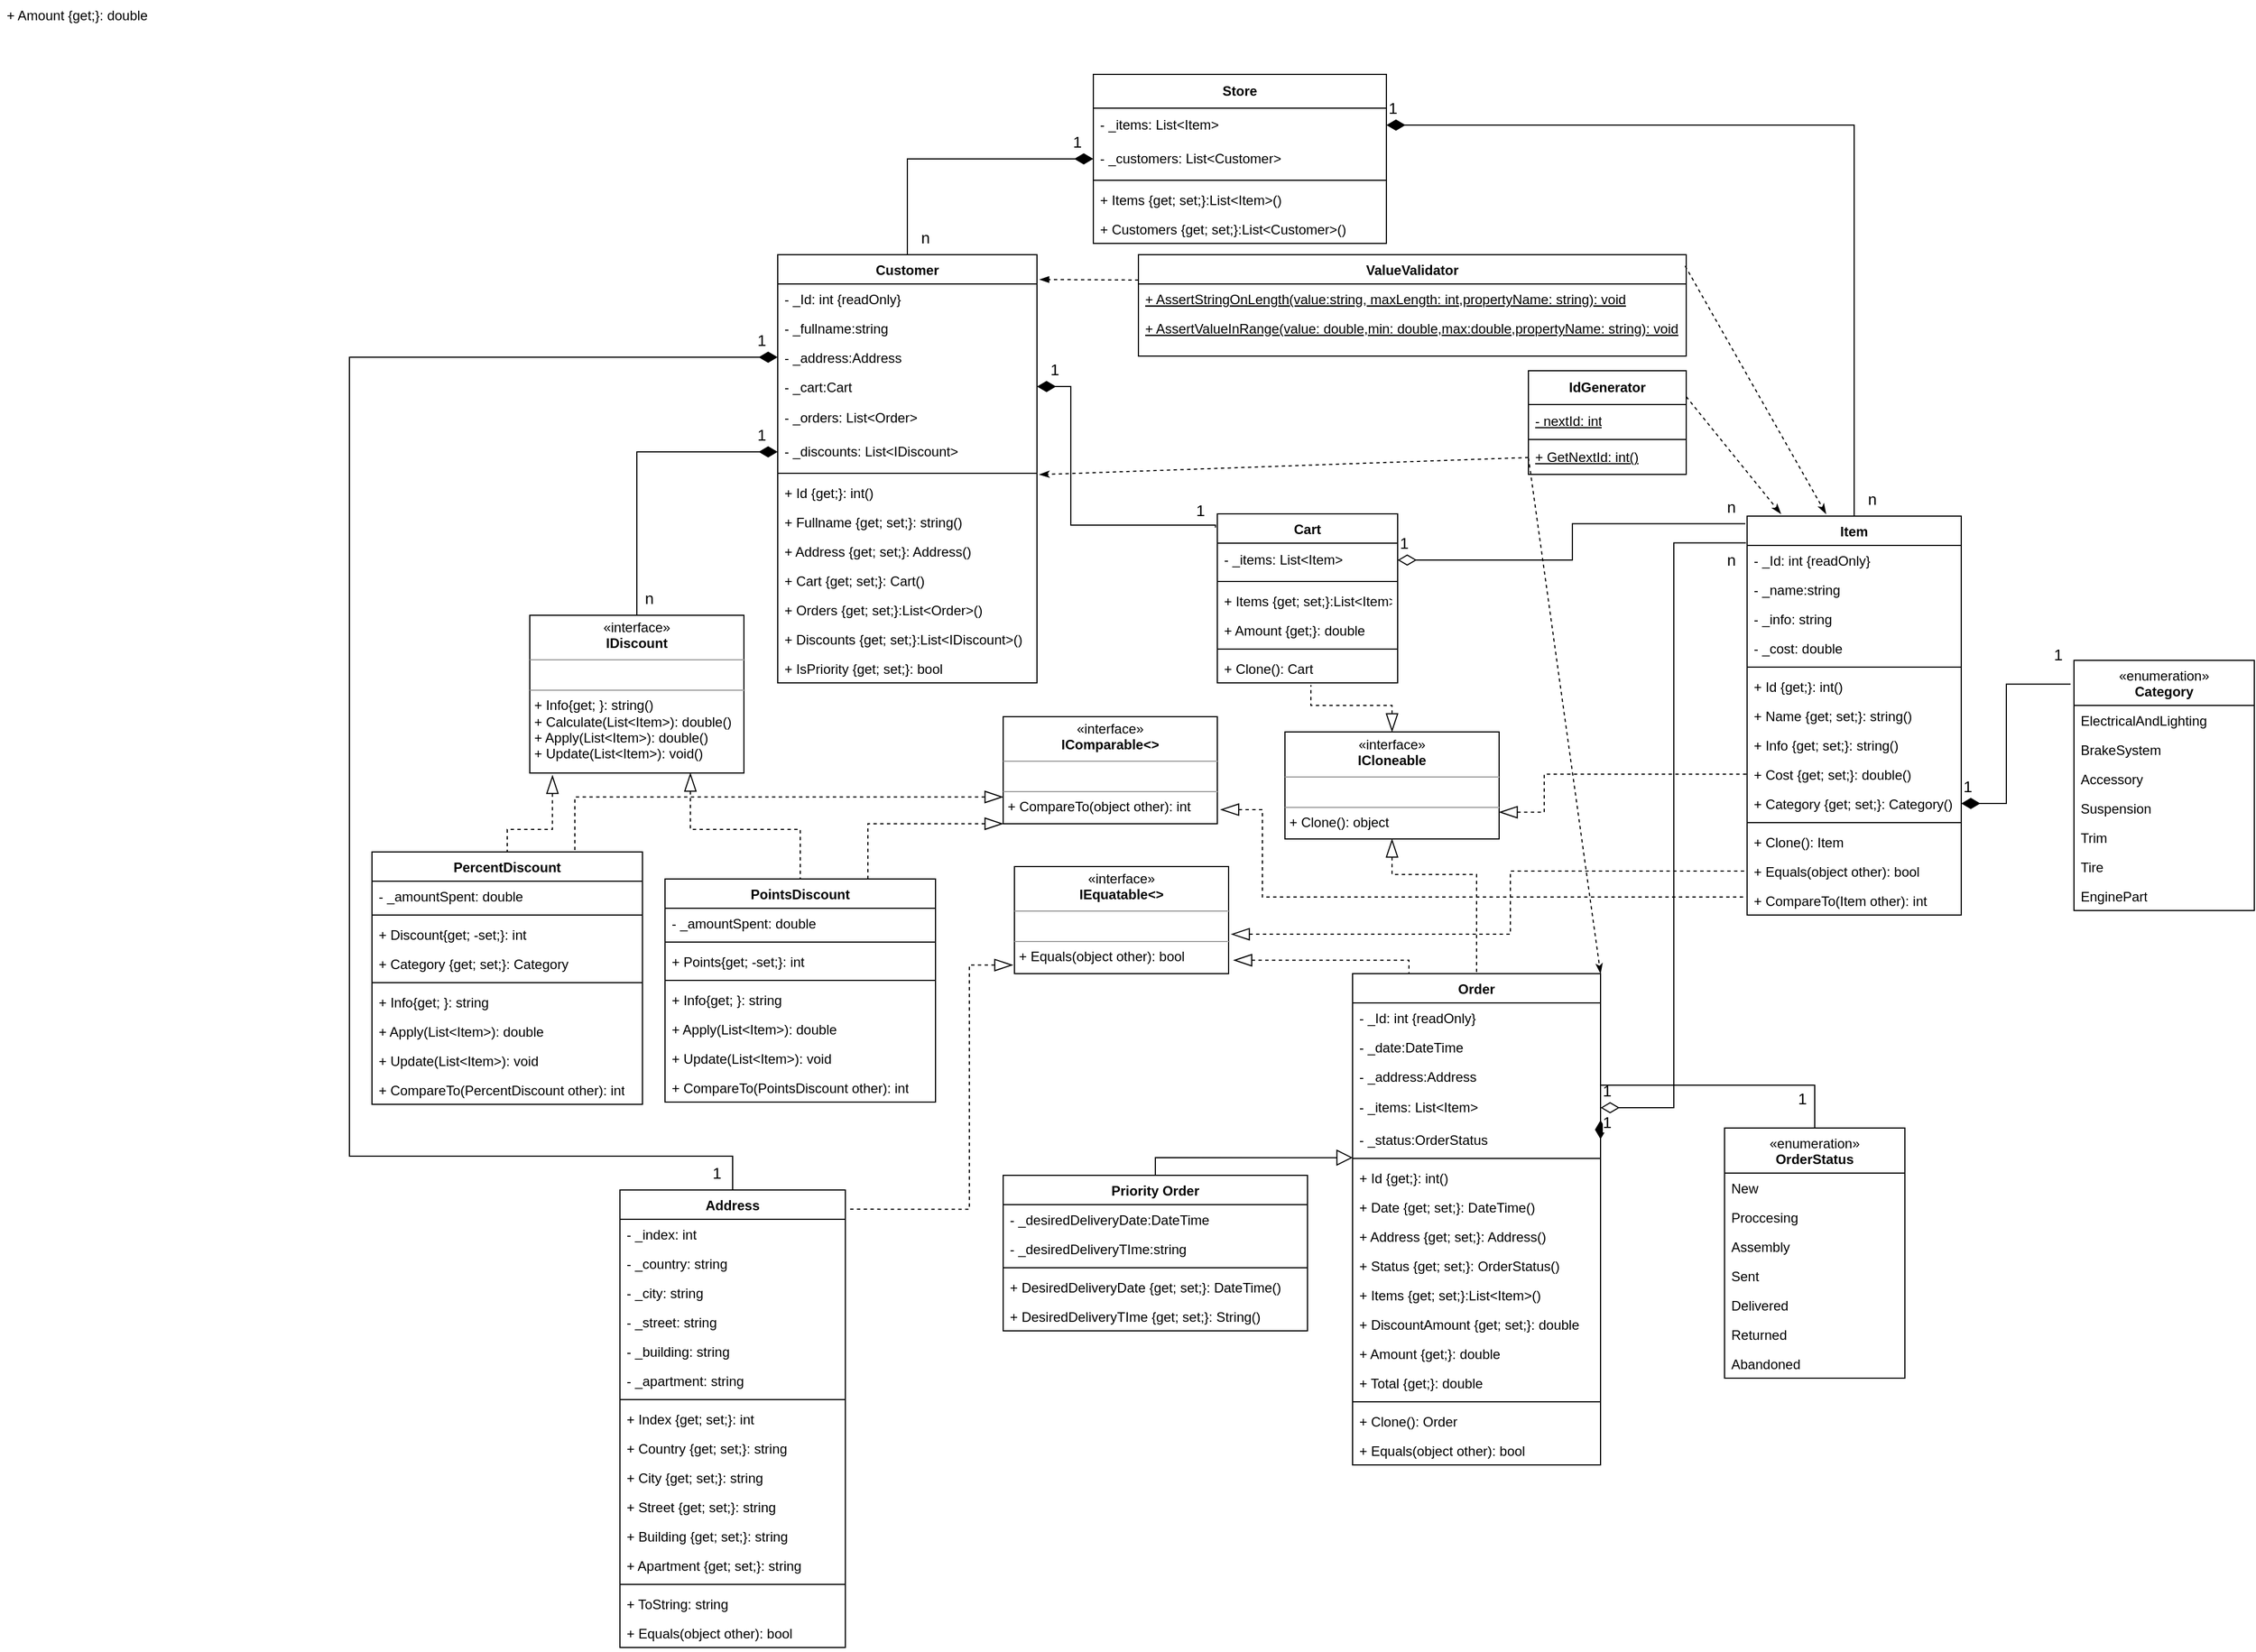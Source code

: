 <mxfile version="22.0.4" type="device">
  <diagram id="C5RBs43oDa-KdzZeNtuy" name="Page-1">
    <mxGraphModel dx="3163" dy="1977" grid="1" gridSize="10" guides="1" tooltips="1" connect="1" arrows="1" fold="1" page="1" pageScale="1" pageWidth="827" pageHeight="1169" background="#FFFFFF" math="0" shadow="0">
      <root>
        <mxCell id="WIyWlLk6GJQsqaUBKTNV-0" />
        <mxCell id="WIyWlLk6GJQsqaUBKTNV-1" parent="WIyWlLk6GJQsqaUBKTNV-0" />
        <mxCell id="zkfFHV4jXpPFQw0GAbJ--0" value="Item" style="swimlane;fontStyle=1;align=center;verticalAlign=top;childLayout=stackLayout;horizontal=1;startSize=26;horizontalStack=0;resizeParent=1;resizeLast=0;collapsible=1;marginBottom=0;rounded=0;shadow=0;strokeWidth=1;" parent="WIyWlLk6GJQsqaUBKTNV-1" vertex="1">
          <mxGeometry x="20" y="432" width="190" height="354" as="geometry">
            <mxRectangle x="230" y="140" width="160" height="26" as="alternateBounds" />
          </mxGeometry>
        </mxCell>
        <mxCell id="zkfFHV4jXpPFQw0GAbJ--1" value="- _Id: int {readOnly}" style="text;align=left;verticalAlign=top;spacingLeft=4;spacingRight=4;overflow=hidden;rotatable=0;points=[[0,0.5],[1,0.5]];portConstraint=eastwest;rounded=0;" parent="zkfFHV4jXpPFQw0GAbJ--0" vertex="1">
          <mxGeometry y="26" width="190" height="26" as="geometry" />
        </mxCell>
        <mxCell id="zkfFHV4jXpPFQw0GAbJ--2" value="- _name:string" style="text;align=left;verticalAlign=top;spacingLeft=4;spacingRight=4;overflow=hidden;rotatable=0;points=[[0,0.5],[1,0.5]];portConstraint=eastwest;rounded=0;shadow=0;html=0;" parent="zkfFHV4jXpPFQw0GAbJ--0" vertex="1">
          <mxGeometry y="52" width="190" height="26" as="geometry" />
        </mxCell>
        <mxCell id="zkfFHV4jXpPFQw0GAbJ--3" value="- _info: string" style="text;align=left;verticalAlign=top;spacingLeft=4;spacingRight=4;overflow=hidden;rotatable=0;points=[[0,0.5],[1,0.5]];portConstraint=eastwest;rounded=0;shadow=0;html=0;" parent="zkfFHV4jXpPFQw0GAbJ--0" vertex="1">
          <mxGeometry y="78" width="190" height="26" as="geometry" />
        </mxCell>
        <mxCell id="sBGS1Uir1IaNzIVXZRek-6" value="- _cost: double" style="text;align=left;verticalAlign=top;spacingLeft=4;spacingRight=4;overflow=hidden;rotatable=0;points=[[0,0.5],[1,0.5]];portConstraint=eastwest;rounded=0;shadow=0;html=0;" parent="zkfFHV4jXpPFQw0GAbJ--0" vertex="1">
          <mxGeometry y="104" width="190" height="26" as="geometry" />
        </mxCell>
        <mxCell id="zkfFHV4jXpPFQw0GAbJ--4" value="" style="line;html=1;strokeWidth=1;align=left;verticalAlign=middle;spacingTop=-1;spacingLeft=3;spacingRight=3;rotatable=0;labelPosition=right;points=[];portConstraint=eastwest;rounded=0;" parent="zkfFHV4jXpPFQw0GAbJ--0" vertex="1">
          <mxGeometry y="130" width="190" height="8" as="geometry" />
        </mxCell>
        <mxCell id="zkfFHV4jXpPFQw0GAbJ--5" value="+ Id {get;}: int()" style="text;align=left;verticalAlign=top;spacingLeft=4;spacingRight=4;overflow=hidden;rotatable=0;points=[[0,0.5],[1,0.5]];portConstraint=eastwest;rounded=0;" parent="zkfFHV4jXpPFQw0GAbJ--0" vertex="1">
          <mxGeometry y="138" width="190" height="26" as="geometry" />
        </mxCell>
        <mxCell id="sBGS1Uir1IaNzIVXZRek-15" value="+ Name {get; set;}: string()" style="text;align=left;verticalAlign=top;spacingLeft=4;spacingRight=4;overflow=hidden;rotatable=0;points=[[0,0.5],[1,0.5]];portConstraint=eastwest;rounded=0;" parent="zkfFHV4jXpPFQw0GAbJ--0" vertex="1">
          <mxGeometry y="164" width="190" height="26" as="geometry" />
        </mxCell>
        <mxCell id="sBGS1Uir1IaNzIVXZRek-16" value="+ Info {get; set;}: string()" style="text;align=left;verticalAlign=top;spacingLeft=4;spacingRight=4;overflow=hidden;rotatable=0;points=[[0,0.5],[1,0.5]];portConstraint=eastwest;rounded=0;" parent="zkfFHV4jXpPFQw0GAbJ--0" vertex="1">
          <mxGeometry y="190" width="190" height="26" as="geometry" />
        </mxCell>
        <mxCell id="sBGS1Uir1IaNzIVXZRek-17" value="+ Cost {get; set;}: double()" style="text;align=left;verticalAlign=top;spacingLeft=4;spacingRight=4;overflow=hidden;rotatable=0;points=[[0,0.5],[1,0.5]];portConstraint=eastwest;rounded=0;" parent="zkfFHV4jXpPFQw0GAbJ--0" vertex="1">
          <mxGeometry y="216" width="190" height="26" as="geometry" />
        </mxCell>
        <mxCell id="E396M5tWe0iOBY8pmZY7-39" value="+ Category {get; set;}: Category()" style="text;align=left;verticalAlign=top;spacingLeft=4;spacingRight=4;overflow=hidden;rotatable=0;points=[[0,0.5],[1,0.5]];portConstraint=eastwest;rounded=0;shadow=0;html=0;" parent="zkfFHV4jXpPFQw0GAbJ--0" vertex="1">
          <mxGeometry y="242" width="190" height="26" as="geometry" />
        </mxCell>
        <mxCell id="CNYj2VtHb43jAfitieCE-7" value="" style="line;strokeWidth=1;fillColor=none;align=left;verticalAlign=middle;spacingTop=-1;spacingLeft=3;spacingRight=3;rotatable=0;labelPosition=right;points=[];portConstraint=eastwest;strokeColor=inherit;" vertex="1" parent="zkfFHV4jXpPFQw0GAbJ--0">
          <mxGeometry y="268" width="190" height="8" as="geometry" />
        </mxCell>
        <mxCell id="CNYj2VtHb43jAfitieCE-8" value="+ Clone(): Item" style="text;strokeColor=none;fillColor=none;align=left;verticalAlign=top;spacingLeft=4;spacingRight=4;overflow=hidden;rotatable=0;points=[[0,0.5],[1,0.5]];portConstraint=eastwest;whiteSpace=wrap;html=1;" vertex="1" parent="zkfFHV4jXpPFQw0GAbJ--0">
          <mxGeometry y="276" width="190" height="26" as="geometry" />
        </mxCell>
        <mxCell id="CNYj2VtHb43jAfitieCE-15" value="+ Equals(object other): bool" style="text;strokeColor=none;fillColor=none;align=left;verticalAlign=top;spacingLeft=4;spacingRight=4;overflow=hidden;rotatable=0;points=[[0,0.5],[1,0.5]];portConstraint=eastwest;whiteSpace=wrap;html=1;" vertex="1" parent="zkfFHV4jXpPFQw0GAbJ--0">
          <mxGeometry y="302" width="190" height="26" as="geometry" />
        </mxCell>
        <mxCell id="CNYj2VtHb43jAfitieCE-22" value="+ CompareTo(Item other): int" style="text;strokeColor=none;fillColor=none;align=left;verticalAlign=top;spacingLeft=4;spacingRight=4;overflow=hidden;rotatable=0;points=[[0,0.5],[1,0.5]];portConstraint=eastwest;whiteSpace=wrap;html=1;" vertex="1" parent="zkfFHV4jXpPFQw0GAbJ--0">
          <mxGeometry y="328" width="190" height="26" as="geometry" />
        </mxCell>
        <mxCell id="sBGS1Uir1IaNzIVXZRek-0" value="Customer" style="swimlane;fontStyle=1;align=center;verticalAlign=top;childLayout=stackLayout;horizontal=1;startSize=26;horizontalStack=0;resizeParent=1;resizeLast=0;collapsible=1;marginBottom=0;rounded=0;shadow=0;strokeWidth=1;" parent="WIyWlLk6GJQsqaUBKTNV-1" vertex="1">
          <mxGeometry x="-840" y="200" width="230" height="380" as="geometry">
            <mxRectangle x="230" y="140" width="160" height="26" as="alternateBounds" />
          </mxGeometry>
        </mxCell>
        <mxCell id="sBGS1Uir1IaNzIVXZRek-18" value="- _Id: int {readOnly}" style="text;align=left;verticalAlign=top;spacingLeft=4;spacingRight=4;overflow=hidden;rotatable=0;points=[[0,0.5],[1,0.5]];portConstraint=eastwest;rounded=0;fontStyle=0" parent="sBGS1Uir1IaNzIVXZRek-0" vertex="1">
          <mxGeometry y="26" width="230" height="26" as="geometry" />
        </mxCell>
        <mxCell id="sBGS1Uir1IaNzIVXZRek-19" value="- _fullname:string" style="text;align=left;verticalAlign=top;spacingLeft=4;spacingRight=4;overflow=hidden;rotatable=0;points=[[0,0.5],[1,0.5]];portConstraint=eastwest;rounded=0;shadow=0;html=0;" parent="sBGS1Uir1IaNzIVXZRek-0" vertex="1">
          <mxGeometry y="52" width="230" height="26" as="geometry" />
        </mxCell>
        <mxCell id="sBGS1Uir1IaNzIVXZRek-20" value="- _address:Address" style="text;align=left;verticalAlign=top;spacingLeft=4;spacingRight=4;overflow=hidden;rotatable=0;points=[[0,0.5],[1,0.5]];portConstraint=eastwest;rounded=0;shadow=0;html=0;" parent="sBGS1Uir1IaNzIVXZRek-0" vertex="1">
          <mxGeometry y="78" width="230" height="26" as="geometry" />
        </mxCell>
        <mxCell id="Ajz1zNzVbMrPSSMoXpSr-2" value="- _cart:Cart" style="text;align=left;verticalAlign=top;spacingLeft=4;spacingRight=4;overflow=hidden;rotatable=0;points=[[0,0.5],[1,0.5]];portConstraint=eastwest;rounded=0;shadow=0;html=0;" parent="sBGS1Uir1IaNzIVXZRek-0" vertex="1">
          <mxGeometry y="104" width="230" height="26" as="geometry" />
        </mxCell>
        <mxCell id="Ajz1zNzVbMrPSSMoXpSr-5" value="- _orders: List&amp;lt;Order&amp;gt;" style="text;strokeColor=none;fillColor=none;align=left;verticalAlign=middle;spacingLeft=4;spacingRight=4;overflow=hidden;points=[[0,0.5],[1,0.5]];portConstraint=eastwest;rotatable=0;whiteSpace=wrap;html=1;" parent="sBGS1Uir1IaNzIVXZRek-0" vertex="1">
          <mxGeometry y="130" width="230" height="30" as="geometry" />
        </mxCell>
        <mxCell id="Noa36CFvEDPg5Y3MZEn8-2" value="- _discounts: List&amp;lt;IDiscount&amp;gt;" style="text;strokeColor=none;fillColor=none;align=left;verticalAlign=middle;spacingLeft=4;spacingRight=4;overflow=hidden;points=[[0,0.5],[1,0.5]];portConstraint=eastwest;rotatable=0;whiteSpace=wrap;html=1;" parent="sBGS1Uir1IaNzIVXZRek-0" vertex="1">
          <mxGeometry y="160" width="230" height="30" as="geometry" />
        </mxCell>
        <mxCell id="sBGS1Uir1IaNzIVXZRek-4" value="" style="line;html=1;strokeWidth=1;align=left;verticalAlign=middle;spacingTop=-1;spacingLeft=3;spacingRight=3;rotatable=0;labelPosition=right;points=[];portConstraint=eastwest;rounded=0;" parent="sBGS1Uir1IaNzIVXZRek-0" vertex="1">
          <mxGeometry y="190" width="230" height="8" as="geometry" />
        </mxCell>
        <mxCell id="sBGS1Uir1IaNzIVXZRek-21" value="+ Id {get;}: int()" style="text;align=left;verticalAlign=top;spacingLeft=4;spacingRight=4;overflow=hidden;rotatable=0;points=[[0,0.5],[1,0.5]];portConstraint=eastwest;rounded=0;" parent="sBGS1Uir1IaNzIVXZRek-0" vertex="1">
          <mxGeometry y="198" width="230" height="26" as="geometry" />
        </mxCell>
        <mxCell id="sBGS1Uir1IaNzIVXZRek-22" value="+ Fullname {get; set;}: string()" style="text;align=left;verticalAlign=top;spacingLeft=4;spacingRight=4;overflow=hidden;rotatable=0;points=[[0,0.5],[1,0.5]];portConstraint=eastwest;rounded=0;" parent="sBGS1Uir1IaNzIVXZRek-0" vertex="1">
          <mxGeometry y="224" width="230" height="26" as="geometry" />
        </mxCell>
        <mxCell id="sBGS1Uir1IaNzIVXZRek-24" value="+ Address {get; set;}: Address()" style="text;align=left;verticalAlign=top;spacingLeft=4;spacingRight=4;overflow=hidden;rotatable=0;points=[[0,0.5],[1,0.5]];portConstraint=eastwest;rounded=0;" parent="sBGS1Uir1IaNzIVXZRek-0" vertex="1">
          <mxGeometry y="250" width="230" height="26" as="geometry" />
        </mxCell>
        <mxCell id="Ajz1zNzVbMrPSSMoXpSr-4" value="+ Cart {get; set;}: Cart()" style="text;align=left;verticalAlign=top;spacingLeft=4;spacingRight=4;overflow=hidden;rotatable=0;points=[[0,0.5],[1,0.5]];portConstraint=eastwest;rounded=0;" parent="sBGS1Uir1IaNzIVXZRek-0" vertex="1">
          <mxGeometry y="276" width="230" height="26" as="geometry" />
        </mxCell>
        <mxCell id="Ajz1zNzVbMrPSSMoXpSr-6" value="+ Orders {get; set;}:List&lt;Order&gt;()" style="text;align=left;verticalAlign=top;spacingLeft=4;spacingRight=4;overflow=hidden;rotatable=0;points=[[0,0.5],[1,0.5]];portConstraint=eastwest;rounded=0;" parent="sBGS1Uir1IaNzIVXZRek-0" vertex="1">
          <mxGeometry y="302" width="230" height="26" as="geometry" />
        </mxCell>
        <mxCell id="Noa36CFvEDPg5Y3MZEn8-3" value="+ Discounts {get; set;}:List&lt;IDiscount&gt;()" style="text;align=left;verticalAlign=top;spacingLeft=4;spacingRight=4;overflow=hidden;rotatable=0;points=[[0,0.5],[1,0.5]];portConstraint=eastwest;rounded=0;" parent="sBGS1Uir1IaNzIVXZRek-0" vertex="1">
          <mxGeometry y="328" width="230" height="26" as="geometry" />
        </mxCell>
        <mxCell id="wTutFb9Adpz59W1rXgPP-15" value="+ IsPriority {get; set;}: bool" style="text;align=left;verticalAlign=top;spacingLeft=4;spacingRight=4;overflow=hidden;rotatable=0;points=[[0,0.5],[1,0.5]];portConstraint=eastwest;rounded=0;" parent="sBGS1Uir1IaNzIVXZRek-0" vertex="1">
          <mxGeometry y="354" width="230" height="26" as="geometry" />
        </mxCell>
        <mxCell id="sBGS1Uir1IaNzIVXZRek-9" value="ValueValidator" style="swimlane;fontStyle=1;align=center;verticalAlign=top;childLayout=stackLayout;horizontal=1;startSize=26;horizontalStack=0;resizeParent=1;resizeLast=0;collapsible=1;marginBottom=0;rounded=0;shadow=0;strokeWidth=1;" parent="WIyWlLk6GJQsqaUBKTNV-1" vertex="1">
          <mxGeometry x="-520" y="200" width="486" height="90" as="geometry">
            <mxRectangle x="230" y="140" width="160" height="26" as="alternateBounds" />
          </mxGeometry>
        </mxCell>
        <mxCell id="sBGS1Uir1IaNzIVXZRek-10" value="+ AssertStringOnLength(value:string, maxLength: int,propertyName: string): void" style="text;align=left;verticalAlign=top;spacingLeft=4;spacingRight=4;overflow=hidden;rotatable=0;points=[[0,0.5],[1,0.5]];portConstraint=eastwest;rounded=0;shadow=0;html=0;fontStyle=4;" parent="sBGS1Uir1IaNzIVXZRek-9" vertex="1">
          <mxGeometry y="26" width="486" height="26" as="geometry" />
        </mxCell>
        <mxCell id="sBGS1Uir1IaNzIVXZRek-25" value="+ AssertValueInRange(value: double,min: double,max:double,propertyName: string): void" style="text;align=left;verticalAlign=top;spacingLeft=4;spacingRight=4;overflow=hidden;rotatable=0;points=[[0,0.5],[1,0.5]];portConstraint=eastwest;rounded=0;shadow=0;html=0;fontStyle=4;" parent="sBGS1Uir1IaNzIVXZRek-9" vertex="1">
          <mxGeometry y="52" width="486" height="26" as="geometry" />
        </mxCell>
        <mxCell id="sBGS1Uir1IaNzIVXZRek-26" value="IdGenerator" style="swimlane;fontStyle=1;childLayout=stackLayout;horizontal=1;startSize=30;horizontalStack=0;resizeParent=1;resizeParentMax=0;resizeLast=0;collapsible=1;marginBottom=0;whiteSpace=wrap;html=1;rounded=0;" parent="WIyWlLk6GJQsqaUBKTNV-1" vertex="1">
          <mxGeometry x="-174" y="303" width="140" height="92" as="geometry" />
        </mxCell>
        <mxCell id="sBGS1Uir1IaNzIVXZRek-27" value="&lt;u&gt;- nextId: int&lt;/u&gt;" style="text;strokeColor=none;fillColor=none;align=left;verticalAlign=middle;spacingLeft=4;spacingRight=4;overflow=hidden;points=[[0,0.5],[1,0.5]];portConstraint=eastwest;rotatable=0;whiteSpace=wrap;html=1;rounded=0;" parent="sBGS1Uir1IaNzIVXZRek-26" vertex="1">
          <mxGeometry y="30" width="140" height="30" as="geometry" />
        </mxCell>
        <mxCell id="sBGS1Uir1IaNzIVXZRek-30" value="" style="line;html=1;strokeWidth=1;align=left;verticalAlign=middle;spacingTop=-1;spacingLeft=3;spacingRight=3;rotatable=0;labelPosition=right;points=[];portConstraint=eastwest;rounded=0;" parent="sBGS1Uir1IaNzIVXZRek-26" vertex="1">
          <mxGeometry y="60" width="140" height="2" as="geometry" />
        </mxCell>
        <mxCell id="sBGS1Uir1IaNzIVXZRek-28" value="&lt;u&gt;+ GetNextId: int()&lt;/u&gt;" style="text;strokeColor=none;fillColor=none;align=left;verticalAlign=middle;spacingLeft=4;spacingRight=4;overflow=hidden;points=[[0,0.5],[1,0.5]];portConstraint=eastwest;rotatable=0;whiteSpace=wrap;html=1;rounded=0;" parent="sBGS1Uir1IaNzIVXZRek-26" vertex="1">
          <mxGeometry y="62" width="140" height="30" as="geometry" />
        </mxCell>
        <mxCell id="sBGS1Uir1IaNzIVXZRek-31" value="" style="endArrow=classicThin;html=1;rounded=0;exitX=0.998;exitY=0.111;exitDx=0;exitDy=0;dashed=1;endFill=1;exitPerimeter=0;" parent="WIyWlLk6GJQsqaUBKTNV-1" source="sBGS1Uir1IaNzIVXZRek-9" edge="1">
          <mxGeometry width="50" height="50" relative="1" as="geometry">
            <mxPoint x="400" y="390" as="sourcePoint" />
            <mxPoint x="90" y="430" as="targetPoint" />
          </mxGeometry>
        </mxCell>
        <mxCell id="sBGS1Uir1IaNzIVXZRek-32" value="" style="endArrow=classicThin;html=1;rounded=0;exitX=1;exitY=0.25;exitDx=0;exitDy=0;dashed=1;endFill=1;" parent="WIyWlLk6GJQsqaUBKTNV-1" source="sBGS1Uir1IaNzIVXZRek-26" edge="1">
          <mxGeometry width="50" height="50" relative="1" as="geometry">
            <mxPoint x="193" y="430" as="sourcePoint" />
            <mxPoint x="50" y="430" as="targetPoint" />
          </mxGeometry>
        </mxCell>
        <mxCell id="sBGS1Uir1IaNzIVXZRek-33" value="" style="endArrow=classicThin;html=1;rounded=0;dashed=1;endFill=1;entryX=1.009;entryY=-0.109;entryDx=0;entryDy=0;entryPerimeter=0;exitX=0;exitY=0.5;exitDx=0;exitDy=0;" parent="WIyWlLk6GJQsqaUBKTNV-1" source="sBGS1Uir1IaNzIVXZRek-28" target="sBGS1Uir1IaNzIVXZRek-21" edge="1">
          <mxGeometry width="50" height="50" relative="1" as="geometry">
            <mxPoint x="610" y="420" as="sourcePoint" />
            <mxPoint x="328" y="352" as="targetPoint" />
          </mxGeometry>
        </mxCell>
        <mxCell id="sBGS1Uir1IaNzIVXZRek-34" value="" style="endArrow=blockThin;html=1;rounded=0;dashed=1;endFill=1;entryX=1.01;entryY=0.058;entryDx=0;entryDy=0;exitX=0;exitY=0.25;exitDx=0;exitDy=0;entryPerimeter=0;" parent="WIyWlLk6GJQsqaUBKTNV-1" source="sBGS1Uir1IaNzIVXZRek-9" target="sBGS1Uir1IaNzIVXZRek-0" edge="1">
          <mxGeometry width="50" height="50" relative="1" as="geometry">
            <mxPoint x="620" y="430" as="sourcePoint" />
            <mxPoint x="503" y="301" as="targetPoint" />
          </mxGeometry>
        </mxCell>
        <mxCell id="E396M5tWe0iOBY8pmZY7-0" value="&lt;b&gt;Store&lt;/b&gt;" style="swimlane;fontStyle=0;childLayout=stackLayout;horizontal=1;startSize=30;horizontalStack=0;resizeParent=1;resizeParentMax=0;resizeLast=0;collapsible=1;marginBottom=0;whiteSpace=wrap;html=1;" parent="WIyWlLk6GJQsqaUBKTNV-1" vertex="1">
          <mxGeometry x="-560" y="40" width="260" height="150" as="geometry" />
        </mxCell>
        <mxCell id="E396M5tWe0iOBY8pmZY7-1" value="- _items: List&amp;lt;Item&amp;gt;" style="text;strokeColor=none;fillColor=none;align=left;verticalAlign=middle;spacingLeft=4;spacingRight=4;overflow=hidden;points=[[0,0.5],[1,0.5]];portConstraint=eastwest;rotatable=0;whiteSpace=wrap;html=1;" parent="E396M5tWe0iOBY8pmZY7-0" vertex="1">
          <mxGeometry y="30" width="260" height="30" as="geometry" />
        </mxCell>
        <mxCell id="E396M5tWe0iOBY8pmZY7-2" value="- _customers: List&amp;lt;Customer&amp;gt;" style="text;strokeColor=none;fillColor=none;align=left;verticalAlign=middle;spacingLeft=4;spacingRight=4;overflow=hidden;points=[[0,0.5],[1,0.5]];portConstraint=eastwest;rotatable=0;whiteSpace=wrap;html=1;" parent="E396M5tWe0iOBY8pmZY7-0" vertex="1">
          <mxGeometry y="60" width="260" height="30" as="geometry" />
        </mxCell>
        <mxCell id="E396M5tWe0iOBY8pmZY7-5" value="" style="line;html=1;strokeWidth=1;align=left;verticalAlign=middle;spacingTop=-1;spacingLeft=3;spacingRight=3;rotatable=0;labelPosition=right;points=[];portConstraint=eastwest;rounded=0;" parent="E396M5tWe0iOBY8pmZY7-0" vertex="1">
          <mxGeometry y="90" width="260" height="8" as="geometry" />
        </mxCell>
        <mxCell id="E396M5tWe0iOBY8pmZY7-4" value="+ Items {get; set;}:List&lt;Item&gt;()" style="text;align=left;verticalAlign=top;spacingLeft=4;spacingRight=4;overflow=hidden;rotatable=0;points=[[0,0.5],[1,0.5]];portConstraint=eastwest;rounded=0;" parent="E396M5tWe0iOBY8pmZY7-0" vertex="1">
          <mxGeometry y="98" width="260" height="26" as="geometry" />
        </mxCell>
        <mxCell id="E396M5tWe0iOBY8pmZY7-11" value="+ Customers {get; set;}:List&lt;Customer&gt;()" style="text;align=left;verticalAlign=top;spacingLeft=4;spacingRight=4;overflow=hidden;rotatable=0;points=[[0,0.5],[1,0.5]];portConstraint=eastwest;rounded=0;" parent="E396M5tWe0iOBY8pmZY7-0" vertex="1">
          <mxGeometry y="124" width="260" height="26" as="geometry" />
        </mxCell>
        <mxCell id="E396M5tWe0iOBY8pmZY7-13" value="" style="endArrow=none;html=1;endSize=12;startArrow=diamondThin;startSize=14;startFill=1;edgeStyle=orthogonalEdgeStyle;rounded=0;entryX=0.5;entryY=0;entryDx=0;entryDy=0;exitX=1;exitY=0.5;exitDx=0;exitDy=0;endFill=0;" parent="WIyWlLk6GJQsqaUBKTNV-1" source="E396M5tWe0iOBY8pmZY7-1" target="zkfFHV4jXpPFQw0GAbJ--0" edge="1">
          <mxGeometry relative="1" as="geometry">
            <mxPoint x="-300" y="120" as="sourcePoint" />
            <mxPoint x="-140" y="120" as="targetPoint" />
            <mxPoint as="offset" />
          </mxGeometry>
        </mxCell>
        <mxCell id="E396M5tWe0iOBY8pmZY7-14" value="1" style="edgeLabel;resizable=0;html=1;align=left;verticalAlign=top;fontSize=14;" parent="E396M5tWe0iOBY8pmZY7-13" connectable="0" vertex="1">
          <mxGeometry x="-1" relative="1" as="geometry">
            <mxPoint y="-30" as="offset" />
          </mxGeometry>
        </mxCell>
        <mxCell id="E396M5tWe0iOBY8pmZY7-15" value="n" style="edgeLabel;resizable=0;html=1;align=right;verticalAlign=top;fontSize=14;" parent="E396M5tWe0iOBY8pmZY7-13" connectable="0" vertex="1">
          <mxGeometry x="1" relative="1" as="geometry">
            <mxPoint x="20" y="-30" as="offset" />
          </mxGeometry>
        </mxCell>
        <mxCell id="E396M5tWe0iOBY8pmZY7-16" value="" style="endArrow=none;html=1;endSize=12;startArrow=diamondThin;startSize=14;startFill=1;edgeStyle=orthogonalEdgeStyle;rounded=0;entryX=0.5;entryY=0;entryDx=0;entryDy=0;exitX=0;exitY=0.5;exitDx=0;exitDy=0;endFill=0;" parent="WIyWlLk6GJQsqaUBKTNV-1" source="E396M5tWe0iOBY8pmZY7-2" target="sBGS1Uir1IaNzIVXZRek-0" edge="1">
          <mxGeometry relative="1" as="geometry">
            <mxPoint x="-290" y="130" as="sourcePoint" />
            <mxPoint x="-160" y="180" as="targetPoint" />
            <mxPoint as="offset" />
          </mxGeometry>
        </mxCell>
        <mxCell id="E396M5tWe0iOBY8pmZY7-17" value="1" style="edgeLabel;resizable=0;html=1;align=left;verticalAlign=top;fontSize=14;" parent="E396M5tWe0iOBY8pmZY7-16" connectable="0" vertex="1">
          <mxGeometry x="-1" relative="1" as="geometry">
            <mxPoint x="-20" y="-30" as="offset" />
          </mxGeometry>
        </mxCell>
        <mxCell id="E396M5tWe0iOBY8pmZY7-18" value="n" style="edgeLabel;resizable=0;html=1;align=right;verticalAlign=top;fontSize=14;" parent="E396M5tWe0iOBY8pmZY7-16" connectable="0" vertex="1">
          <mxGeometry x="1" relative="1" as="geometry">
            <mxPoint x="20" y="-30" as="offset" />
          </mxGeometry>
        </mxCell>
        <mxCell id="E396M5tWe0iOBY8pmZY7-26" value="&lt;span style=&quot;font-weight: normal;&quot;&gt;«enumeration»&lt;/span&gt;&lt;br&gt;Category" style="swimlane;fontStyle=1;align=center;verticalAlign=top;childLayout=stackLayout;horizontal=1;startSize=40;horizontalStack=0;resizeParent=1;resizeParentMax=0;resizeLast=0;collapsible=1;marginBottom=0;whiteSpace=wrap;html=1;" parent="WIyWlLk6GJQsqaUBKTNV-1" vertex="1">
          <mxGeometry x="310" y="560" width="160" height="222" as="geometry" />
        </mxCell>
        <mxCell id="E396M5tWe0iOBY8pmZY7-27" value="ElectricalAndLighting" style="text;strokeColor=none;fillColor=none;align=left;verticalAlign=top;spacingLeft=4;spacingRight=4;overflow=hidden;rotatable=0;points=[[0,0.5],[1,0.5]];portConstraint=eastwest;whiteSpace=wrap;html=1;" parent="E396M5tWe0iOBY8pmZY7-26" vertex="1">
          <mxGeometry y="40" width="160" height="26" as="geometry" />
        </mxCell>
        <mxCell id="E396M5tWe0iOBY8pmZY7-29" value="BrakeSystem" style="text;strokeColor=none;fillColor=none;align=left;verticalAlign=top;spacingLeft=4;spacingRight=4;overflow=hidden;rotatable=0;points=[[0,0.5],[1,0.5]];portConstraint=eastwest;whiteSpace=wrap;html=1;" parent="E396M5tWe0iOBY8pmZY7-26" vertex="1">
          <mxGeometry y="66" width="160" height="26" as="geometry" />
        </mxCell>
        <mxCell id="E396M5tWe0iOBY8pmZY7-30" value="Accessory" style="text;strokeColor=none;fillColor=none;align=left;verticalAlign=top;spacingLeft=4;spacingRight=4;overflow=hidden;rotatable=0;points=[[0,0.5],[1,0.5]];portConstraint=eastwest;whiteSpace=wrap;html=1;" parent="E396M5tWe0iOBY8pmZY7-26" vertex="1">
          <mxGeometry y="92" width="160" height="26" as="geometry" />
        </mxCell>
        <mxCell id="E396M5tWe0iOBY8pmZY7-31" value="Suspension" style="text;strokeColor=none;fillColor=none;align=left;verticalAlign=top;spacingLeft=4;spacingRight=4;overflow=hidden;rotatable=0;points=[[0,0.5],[1,0.5]];portConstraint=eastwest;whiteSpace=wrap;html=1;" parent="E396M5tWe0iOBY8pmZY7-26" vertex="1">
          <mxGeometry y="118" width="160" height="26" as="geometry" />
        </mxCell>
        <mxCell id="E396M5tWe0iOBY8pmZY7-32" value="Trim" style="text;strokeColor=none;fillColor=none;align=left;verticalAlign=top;spacingLeft=4;spacingRight=4;overflow=hidden;rotatable=0;points=[[0,0.5],[1,0.5]];portConstraint=eastwest;whiteSpace=wrap;html=1;" parent="E396M5tWe0iOBY8pmZY7-26" vertex="1">
          <mxGeometry y="144" width="160" height="26" as="geometry" />
        </mxCell>
        <mxCell id="E396M5tWe0iOBY8pmZY7-33" value="Tire" style="text;strokeColor=none;fillColor=none;align=left;verticalAlign=top;spacingLeft=4;spacingRight=4;overflow=hidden;rotatable=0;points=[[0,0.5],[1,0.5]];portConstraint=eastwest;whiteSpace=wrap;html=1;" parent="E396M5tWe0iOBY8pmZY7-26" vertex="1">
          <mxGeometry y="170" width="160" height="26" as="geometry" />
        </mxCell>
        <mxCell id="E396M5tWe0iOBY8pmZY7-34" value="EnginePart" style="text;strokeColor=none;fillColor=none;align=left;verticalAlign=top;spacingLeft=4;spacingRight=4;overflow=hidden;rotatable=0;points=[[0,0.5],[1,0.5]];portConstraint=eastwest;whiteSpace=wrap;html=1;" parent="E396M5tWe0iOBY8pmZY7-26" vertex="1">
          <mxGeometry y="196" width="160" height="26" as="geometry" />
        </mxCell>
        <mxCell id="E396M5tWe0iOBY8pmZY7-35" value="" style="endArrow=none;html=1;endSize=12;startArrow=diamondThin;startSize=14;startFill=1;edgeStyle=orthogonalEdgeStyle;rounded=0;entryX=-0.019;entryY=0.095;entryDx=0;entryDy=0;exitX=1;exitY=0.5;exitDx=0;exitDy=0;entryPerimeter=0;endFill=0;" parent="WIyWlLk6GJQsqaUBKTNV-1" source="E396M5tWe0iOBY8pmZY7-39" target="E396M5tWe0iOBY8pmZY7-26" edge="1">
          <mxGeometry relative="1" as="geometry">
            <mxPoint x="-40" y="150" as="sourcePoint" />
            <mxPoint x="90" y="200" as="targetPoint" />
            <mxPoint as="offset" />
            <Array as="points">
              <mxPoint x="250" y="687" />
              <mxPoint x="250" y="581" />
            </Array>
          </mxGeometry>
        </mxCell>
        <mxCell id="E396M5tWe0iOBY8pmZY7-36" value="1" style="edgeLabel;resizable=0;html=1;align=left;verticalAlign=top;fontSize=14;" parent="E396M5tWe0iOBY8pmZY7-35" connectable="0" vertex="1">
          <mxGeometry x="-1" relative="1" as="geometry">
            <mxPoint y="-30" as="offset" />
          </mxGeometry>
        </mxCell>
        <mxCell id="E396M5tWe0iOBY8pmZY7-37" value="1" style="edgeLabel;resizable=0;html=1;align=right;verticalAlign=top;fontSize=14;" parent="E396M5tWe0iOBY8pmZY7-35" connectable="0" vertex="1">
          <mxGeometry x="1" relative="1" as="geometry">
            <mxPoint x="-7" y="-41" as="offset" />
          </mxGeometry>
        </mxCell>
        <mxCell id="E396M5tWe0iOBY8pmZY7-40" value="Address" style="swimlane;fontStyle=1;align=center;verticalAlign=top;childLayout=stackLayout;horizontal=1;startSize=26;horizontalStack=0;resizeParent=1;resizeLast=0;collapsible=1;marginBottom=0;rounded=0;shadow=0;strokeWidth=1;" parent="WIyWlLk6GJQsqaUBKTNV-1" vertex="1">
          <mxGeometry x="-980" y="1030" width="200" height="406" as="geometry">
            <mxRectangle x="230" y="140" width="160" height="26" as="alternateBounds" />
          </mxGeometry>
        </mxCell>
        <mxCell id="E396M5tWe0iOBY8pmZY7-41" value="- _index: int" style="text;align=left;verticalAlign=top;spacingLeft=4;spacingRight=4;overflow=hidden;rotatable=0;points=[[0,0.5],[1,0.5]];portConstraint=eastwest;rounded=0;" parent="E396M5tWe0iOBY8pmZY7-40" vertex="1">
          <mxGeometry y="26" width="200" height="26" as="geometry" />
        </mxCell>
        <mxCell id="E396M5tWe0iOBY8pmZY7-42" value="- _country: string" style="text;align=left;verticalAlign=top;spacingLeft=4;spacingRight=4;overflow=hidden;rotatable=0;points=[[0,0.5],[1,0.5]];portConstraint=eastwest;rounded=0;shadow=0;html=0;" parent="E396M5tWe0iOBY8pmZY7-40" vertex="1">
          <mxGeometry y="52" width="200" height="26" as="geometry" />
        </mxCell>
        <mxCell id="E396M5tWe0iOBY8pmZY7-43" value="- _city: string" style="text;align=left;verticalAlign=top;spacingLeft=4;spacingRight=4;overflow=hidden;rotatable=0;points=[[0,0.5],[1,0.5]];portConstraint=eastwest;rounded=0;shadow=0;html=0;" parent="E396M5tWe0iOBY8pmZY7-40" vertex="1">
          <mxGeometry y="78" width="200" height="26" as="geometry" />
        </mxCell>
        <mxCell id="E396M5tWe0iOBY8pmZY7-48" value="- _street: string" style="text;align=left;verticalAlign=top;spacingLeft=4;spacingRight=4;overflow=hidden;rotatable=0;points=[[0,0.5],[1,0.5]];portConstraint=eastwest;rounded=0;shadow=0;html=0;" parent="E396M5tWe0iOBY8pmZY7-40" vertex="1">
          <mxGeometry y="104" width="200" height="26" as="geometry" />
        </mxCell>
        <mxCell id="E396M5tWe0iOBY8pmZY7-49" value="- _building: string" style="text;align=left;verticalAlign=top;spacingLeft=4;spacingRight=4;overflow=hidden;rotatable=0;points=[[0,0.5],[1,0.5]];portConstraint=eastwest;rounded=0;shadow=0;html=0;" parent="E396M5tWe0iOBY8pmZY7-40" vertex="1">
          <mxGeometry y="130" width="200" height="26" as="geometry" />
        </mxCell>
        <mxCell id="E396M5tWe0iOBY8pmZY7-50" value="- _apartment: string" style="text;align=left;verticalAlign=top;spacingLeft=4;spacingRight=4;overflow=hidden;rotatable=0;points=[[0,0.5],[1,0.5]];portConstraint=eastwest;rounded=0;shadow=0;html=0;" parent="E396M5tWe0iOBY8pmZY7-40" vertex="1">
          <mxGeometry y="156" width="200" height="26" as="geometry" />
        </mxCell>
        <mxCell id="E396M5tWe0iOBY8pmZY7-44" value="" style="line;html=1;strokeWidth=1;align=left;verticalAlign=middle;spacingTop=-1;spacingLeft=3;spacingRight=3;rotatable=0;labelPosition=right;points=[];portConstraint=eastwest;rounded=0;" parent="E396M5tWe0iOBY8pmZY7-40" vertex="1">
          <mxGeometry y="182" width="200" height="8" as="geometry" />
        </mxCell>
        <mxCell id="E396M5tWe0iOBY8pmZY7-46" value="+ Index {get; set;}: int" style="text;align=left;verticalAlign=top;spacingLeft=4;spacingRight=4;overflow=hidden;rotatable=0;points=[[0,0.5],[1,0.5]];portConstraint=eastwest;rounded=0;" parent="E396M5tWe0iOBY8pmZY7-40" vertex="1">
          <mxGeometry y="190" width="200" height="26" as="geometry" />
        </mxCell>
        <mxCell id="E396M5tWe0iOBY8pmZY7-47" value="+ Country {get; set;}: string" style="text;align=left;verticalAlign=top;spacingLeft=4;spacingRight=4;overflow=hidden;rotatable=0;points=[[0,0.5],[1,0.5]];portConstraint=eastwest;rounded=0;" parent="E396M5tWe0iOBY8pmZY7-40" vertex="1">
          <mxGeometry y="216" width="200" height="26" as="geometry" />
        </mxCell>
        <mxCell id="E396M5tWe0iOBY8pmZY7-51" value="+ City {get; set;}: string" style="text;align=left;verticalAlign=top;spacingLeft=4;spacingRight=4;overflow=hidden;rotatable=0;points=[[0,0.5],[1,0.5]];portConstraint=eastwest;rounded=0;" parent="E396M5tWe0iOBY8pmZY7-40" vertex="1">
          <mxGeometry y="242" width="200" height="26" as="geometry" />
        </mxCell>
        <mxCell id="E396M5tWe0iOBY8pmZY7-52" value="+ Street {get; set;}: string" style="text;align=left;verticalAlign=top;spacingLeft=4;spacingRight=4;overflow=hidden;rotatable=0;points=[[0,0.5],[1,0.5]];portConstraint=eastwest;rounded=0;" parent="E396M5tWe0iOBY8pmZY7-40" vertex="1">
          <mxGeometry y="268" width="200" height="26" as="geometry" />
        </mxCell>
        <mxCell id="E396M5tWe0iOBY8pmZY7-53" value="+ Building {get; set;}: string" style="text;align=left;verticalAlign=top;spacingLeft=4;spacingRight=4;overflow=hidden;rotatable=0;points=[[0,0.5],[1,0.5]];portConstraint=eastwest;rounded=0;" parent="E396M5tWe0iOBY8pmZY7-40" vertex="1">
          <mxGeometry y="294" width="200" height="26" as="geometry" />
        </mxCell>
        <mxCell id="Ajz1zNzVbMrPSSMoXpSr-0" value="+ Apartment {get; set;}: string" style="text;align=left;verticalAlign=top;spacingLeft=4;spacingRight=4;overflow=hidden;rotatable=0;points=[[0,0.5],[1,0.5]];portConstraint=eastwest;rounded=0;" parent="E396M5tWe0iOBY8pmZY7-40" vertex="1">
          <mxGeometry y="320" width="200" height="26" as="geometry" />
        </mxCell>
        <mxCell id="Noa36CFvEDPg5Y3MZEn8-34" value="" style="line;html=1;strokeWidth=1;align=left;verticalAlign=middle;spacingTop=-1;spacingLeft=3;spacingRight=3;rotatable=0;labelPosition=right;points=[];portConstraint=eastwest;rounded=0;" parent="E396M5tWe0iOBY8pmZY7-40" vertex="1">
          <mxGeometry y="346" width="200" height="8" as="geometry" />
        </mxCell>
        <mxCell id="Ajz1zNzVbMrPSSMoXpSr-1" value="+ ToString: string" style="text;align=left;verticalAlign=top;spacingLeft=4;spacingRight=4;overflow=hidden;rotatable=0;points=[[0,0.5],[1,0.5]];portConstraint=eastwest;rounded=0;" parent="E396M5tWe0iOBY8pmZY7-40" vertex="1">
          <mxGeometry y="354" width="200" height="26" as="geometry" />
        </mxCell>
        <mxCell id="CNYj2VtHb43jAfitieCE-14" value="+ Equals(object other): bool" style="text;align=left;verticalAlign=top;spacingLeft=4;spacingRight=4;overflow=hidden;rotatable=0;points=[[0,0.5],[1,0.5]];portConstraint=eastwest;rounded=0;" vertex="1" parent="E396M5tWe0iOBY8pmZY7-40">
          <mxGeometry y="380" width="200" height="26" as="geometry" />
        </mxCell>
        <mxCell id="E396M5tWe0iOBY8pmZY7-55" value="" style="endArrow=none;html=1;endSize=12;startArrow=diamondThin;startSize=14;startFill=1;edgeStyle=orthogonalEdgeStyle;rounded=0;entryX=0.5;entryY=0;entryDx=0;entryDy=0;endFill=0;exitX=0;exitY=0.5;exitDx=0;exitDy=0;" parent="WIyWlLk6GJQsqaUBKTNV-1" source="sBGS1Uir1IaNzIVXZRek-20" target="E396M5tWe0iOBY8pmZY7-40" edge="1">
          <mxGeometry relative="1" as="geometry">
            <mxPoint x="-890" y="270" as="sourcePoint" />
            <mxPoint x="-1050" y="340" as="targetPoint" />
            <mxPoint as="offset" />
            <Array as="points">
              <mxPoint x="-1220" y="291" />
              <mxPoint x="-1220" y="1000" />
              <mxPoint x="-880" y="1000" />
            </Array>
          </mxGeometry>
        </mxCell>
        <mxCell id="E396M5tWe0iOBY8pmZY7-56" value="1" style="edgeLabel;resizable=0;html=1;align=left;verticalAlign=top;fontSize=14;" parent="E396M5tWe0iOBY8pmZY7-55" connectable="0" vertex="1">
          <mxGeometry x="-1" relative="1" as="geometry">
            <mxPoint x="-20" y="-30" as="offset" />
          </mxGeometry>
        </mxCell>
        <mxCell id="E396M5tWe0iOBY8pmZY7-57" value="1" style="edgeLabel;resizable=0;html=1;align=right;verticalAlign=top;fontSize=14;" parent="E396M5tWe0iOBY8pmZY7-55" connectable="0" vertex="1">
          <mxGeometry x="1" relative="1" as="geometry">
            <mxPoint x="-10" y="-30" as="offset" />
          </mxGeometry>
        </mxCell>
        <mxCell id="Ajz1zNzVbMrPSSMoXpSr-7" value="Cart" style="swimlane;fontStyle=1;align=center;verticalAlign=top;childLayout=stackLayout;horizontal=1;startSize=26;horizontalStack=0;resizeParent=1;resizeParentMax=0;resizeLast=0;collapsible=1;marginBottom=0;whiteSpace=wrap;html=1;" parent="WIyWlLk6GJQsqaUBKTNV-1" vertex="1">
          <mxGeometry x="-450" y="430" width="160" height="150" as="geometry" />
        </mxCell>
        <mxCell id="Ajz1zNzVbMrPSSMoXpSr-11" value="- _items: List&amp;lt;Item&amp;gt;" style="text;strokeColor=none;fillColor=none;align=left;verticalAlign=middle;spacingLeft=4;spacingRight=4;overflow=hidden;points=[[0,0.5],[1,0.5]];portConstraint=eastwest;rotatable=0;whiteSpace=wrap;html=1;" parent="Ajz1zNzVbMrPSSMoXpSr-7" vertex="1">
          <mxGeometry y="26" width="160" height="30" as="geometry" />
        </mxCell>
        <mxCell id="Ajz1zNzVbMrPSSMoXpSr-9" value="" style="line;strokeWidth=1;fillColor=none;align=left;verticalAlign=middle;spacingTop=-1;spacingLeft=3;spacingRight=3;rotatable=0;labelPosition=right;points=[];portConstraint=eastwest;strokeColor=inherit;" parent="Ajz1zNzVbMrPSSMoXpSr-7" vertex="1">
          <mxGeometry y="56" width="160" height="8" as="geometry" />
        </mxCell>
        <mxCell id="Ajz1zNzVbMrPSSMoXpSr-12" value="+ Items {get; set;}:List&lt;Item&gt;()" style="text;align=left;verticalAlign=top;spacingLeft=4;spacingRight=4;overflow=hidden;rotatable=0;points=[[0,0.5],[1,0.5]];portConstraint=eastwest;rounded=0;" parent="Ajz1zNzVbMrPSSMoXpSr-7" vertex="1">
          <mxGeometry y="64" width="160" height="26" as="geometry" />
        </mxCell>
        <mxCell id="Ajz1zNzVbMrPSSMoXpSr-10" value="+ Amount {get;}: double" style="text;strokeColor=none;fillColor=none;align=left;verticalAlign=top;spacingLeft=4;spacingRight=4;overflow=hidden;rotatable=0;points=[[0,0.5],[1,0.5]];portConstraint=eastwest;whiteSpace=wrap;html=1;" parent="Ajz1zNzVbMrPSSMoXpSr-7" vertex="1">
          <mxGeometry y="90" width="160" height="26" as="geometry" />
        </mxCell>
        <mxCell id="CNYj2VtHb43jAfitieCE-5" value="" style="line;strokeWidth=1;fillColor=none;align=left;verticalAlign=middle;spacingTop=-1;spacingLeft=3;spacingRight=3;rotatable=0;labelPosition=right;points=[];portConstraint=eastwest;strokeColor=inherit;" vertex="1" parent="Ajz1zNzVbMrPSSMoXpSr-7">
          <mxGeometry y="116" width="160" height="8" as="geometry" />
        </mxCell>
        <mxCell id="CNYj2VtHb43jAfitieCE-4" value="+ Clone(): Cart" style="text;strokeColor=none;fillColor=none;align=left;verticalAlign=top;spacingLeft=4;spacingRight=4;overflow=hidden;rotatable=0;points=[[0,0.5],[1,0.5]];portConstraint=eastwest;whiteSpace=wrap;html=1;" vertex="1" parent="Ajz1zNzVbMrPSSMoXpSr-7">
          <mxGeometry y="124" width="160" height="26" as="geometry" />
        </mxCell>
        <mxCell id="Ajz1zNzVbMrPSSMoXpSr-14" value="" style="endArrow=none;html=1;endSize=12;startArrow=diamondThin;startSize=14;startFill=1;edgeStyle=orthogonalEdgeStyle;rounded=0;entryX=-0.01;entryY=0.082;entryDx=0;entryDy=0;exitX=1;exitY=0.5;exitDx=0;exitDy=0;entryPerimeter=0;endFill=0;" parent="WIyWlLk6GJQsqaUBKTNV-1" source="Ajz1zNzVbMrPSSMoXpSr-2" target="Ajz1zNzVbMrPSSMoXpSr-7" edge="1">
          <mxGeometry relative="1" as="geometry">
            <mxPoint x="-731" y="590" as="sourcePoint" />
            <mxPoint x="-990" y="603" as="targetPoint" />
            <mxPoint as="offset" />
            <Array as="points">
              <mxPoint x="-580" y="317" />
              <mxPoint x="-580" y="440" />
            </Array>
          </mxGeometry>
        </mxCell>
        <mxCell id="Ajz1zNzVbMrPSSMoXpSr-15" value="1" style="edgeLabel;resizable=0;html=1;align=left;verticalAlign=top;fontSize=14;" parent="Ajz1zNzVbMrPSSMoXpSr-14" connectable="0" vertex="1">
          <mxGeometry x="-1" relative="1" as="geometry">
            <mxPoint x="10" y="-30" as="offset" />
          </mxGeometry>
        </mxCell>
        <mxCell id="Ajz1zNzVbMrPSSMoXpSr-16" value="1" style="edgeLabel;resizable=0;html=1;align=right;verticalAlign=top;fontSize=14;" parent="Ajz1zNzVbMrPSSMoXpSr-14" connectable="0" vertex="1">
          <mxGeometry x="1" relative="1" as="geometry">
            <mxPoint x="-9" y="-30" as="offset" />
          </mxGeometry>
        </mxCell>
        <mxCell id="Ajz1zNzVbMrPSSMoXpSr-17" value="Order" style="swimlane;fontStyle=1;align=center;verticalAlign=top;childLayout=stackLayout;horizontal=1;startSize=26;horizontalStack=0;resizeParent=1;resizeParentMax=0;resizeLast=0;collapsible=1;marginBottom=0;whiteSpace=wrap;html=1;" parent="WIyWlLk6GJQsqaUBKTNV-1" vertex="1">
          <mxGeometry x="-330" y="838" width="220" height="436" as="geometry" />
        </mxCell>
        <mxCell id="Ajz1zNzVbMrPSSMoXpSr-30" value="- _Id: int {readOnly}" style="text;align=left;verticalAlign=top;spacingLeft=4;spacingRight=4;overflow=hidden;rotatable=0;points=[[0,0.5],[1,0.5]];portConstraint=eastwest;rounded=0;fontStyle=0" parent="Ajz1zNzVbMrPSSMoXpSr-17" vertex="1">
          <mxGeometry y="26" width="220" height="26" as="geometry" />
        </mxCell>
        <mxCell id="Ajz1zNzVbMrPSSMoXpSr-18" value="- _date:DateTime" style="text;strokeColor=none;fillColor=none;align=left;verticalAlign=top;spacingLeft=4;spacingRight=4;overflow=hidden;rotatable=0;points=[[0,0.5],[1,0.5]];portConstraint=eastwest;whiteSpace=wrap;html=1;" parent="Ajz1zNzVbMrPSSMoXpSr-17" vertex="1">
          <mxGeometry y="52" width="220" height="26" as="geometry" />
        </mxCell>
        <mxCell id="Ajz1zNzVbMrPSSMoXpSr-32" value="- _address:Address" style="text;align=left;verticalAlign=top;spacingLeft=4;spacingRight=4;overflow=hidden;rotatable=0;points=[[0,0.5],[1,0.5]];portConstraint=eastwest;rounded=0;shadow=0;html=0;" parent="Ajz1zNzVbMrPSSMoXpSr-17" vertex="1">
          <mxGeometry y="78" width="220" height="26" as="geometry" />
        </mxCell>
        <mxCell id="Ajz1zNzVbMrPSSMoXpSr-40" value="- _items: List&amp;lt;Item&amp;gt;" style="text;strokeColor=none;fillColor=none;align=left;verticalAlign=middle;spacingLeft=4;spacingRight=4;overflow=hidden;points=[[0,0.5],[1,0.5]];portConstraint=eastwest;rotatable=0;whiteSpace=wrap;html=1;" parent="Ajz1zNzVbMrPSSMoXpSr-17" vertex="1">
          <mxGeometry y="104" width="220" height="30" as="geometry" />
        </mxCell>
        <mxCell id="Ajz1zNzVbMrPSSMoXpSr-39" value="- _status:OrderStatus" style="text;align=left;verticalAlign=top;spacingLeft=4;spacingRight=4;overflow=hidden;rotatable=0;points=[[0,0.5],[1,0.5]];portConstraint=eastwest;rounded=0;shadow=0;html=0;" parent="Ajz1zNzVbMrPSSMoXpSr-17" vertex="1">
          <mxGeometry y="134" width="220" height="26" as="geometry" />
        </mxCell>
        <mxCell id="Ajz1zNzVbMrPSSMoXpSr-19" value="" style="line;strokeWidth=1;fillColor=none;align=left;verticalAlign=middle;spacingTop=-1;spacingLeft=3;spacingRight=3;rotatable=0;labelPosition=right;points=[];portConstraint=eastwest;strokeColor=inherit;" parent="Ajz1zNzVbMrPSSMoXpSr-17" vertex="1">
          <mxGeometry y="160" width="220" height="8" as="geometry" />
        </mxCell>
        <mxCell id="Ajz1zNzVbMrPSSMoXpSr-31" value="+ Id {get;}: int()" style="text;align=left;verticalAlign=top;spacingLeft=4;spacingRight=4;overflow=hidden;rotatable=0;points=[[0,0.5],[1,0.5]];portConstraint=eastwest;rounded=0;" parent="Ajz1zNzVbMrPSSMoXpSr-17" vertex="1">
          <mxGeometry y="168" width="220" height="26" as="geometry" />
        </mxCell>
        <mxCell id="Ajz1zNzVbMrPSSMoXpSr-34" value="+ Date {get; set;}: DateTime()" style="text;align=left;verticalAlign=top;spacingLeft=4;spacingRight=4;overflow=hidden;rotatable=0;points=[[0,0.5],[1,0.5]];portConstraint=eastwest;rounded=0;" parent="Ajz1zNzVbMrPSSMoXpSr-17" vertex="1">
          <mxGeometry y="194" width="220" height="26" as="geometry" />
        </mxCell>
        <mxCell id="Ajz1zNzVbMrPSSMoXpSr-33" value="+ Address {get; set;}: Address()" style="text;align=left;verticalAlign=top;spacingLeft=4;spacingRight=4;overflow=hidden;rotatable=0;points=[[0,0.5],[1,0.5]];portConstraint=eastwest;rounded=0;" parent="Ajz1zNzVbMrPSSMoXpSr-17" vertex="1">
          <mxGeometry y="220" width="220" height="26" as="geometry" />
        </mxCell>
        <mxCell id="Ajz1zNzVbMrPSSMoXpSr-36" value="+ Status {get; set;}: OrderStatus()" style="text;align=left;verticalAlign=top;spacingLeft=4;spacingRight=4;overflow=hidden;rotatable=0;points=[[0,0.5],[1,0.5]];portConstraint=eastwest;rounded=0;shadow=0;html=0;" parent="Ajz1zNzVbMrPSSMoXpSr-17" vertex="1">
          <mxGeometry y="246" width="220" height="26" as="geometry" />
        </mxCell>
        <mxCell id="Ajz1zNzVbMrPSSMoXpSr-41" value="+ Items {get; set;}:List&lt;Item&gt;()" style="text;align=left;verticalAlign=top;spacingLeft=4;spacingRight=4;overflow=hidden;rotatable=0;points=[[0,0.5],[1,0.5]];portConstraint=eastwest;rounded=0;" parent="Ajz1zNzVbMrPSSMoXpSr-17" vertex="1">
          <mxGeometry y="272" width="220" height="26" as="geometry" />
        </mxCell>
        <mxCell id="Noa36CFvEDPg5Y3MZEn8-1" value="+ DiscountAmount {get; set;}: double" style="text;strokeColor=none;fillColor=none;align=left;verticalAlign=top;spacingLeft=4;spacingRight=4;overflow=hidden;rotatable=0;points=[[0,0.5],[1,0.5]];portConstraint=eastwest;whiteSpace=wrap;html=1;" parent="Ajz1zNzVbMrPSSMoXpSr-17" vertex="1">
          <mxGeometry y="298" width="220" height="26" as="geometry" />
        </mxCell>
        <mxCell id="Ajz1zNzVbMrPSSMoXpSr-42" value="+ Amount {get;}: double" style="text;strokeColor=none;fillColor=none;align=left;verticalAlign=top;spacingLeft=4;spacingRight=4;overflow=hidden;rotatable=0;points=[[0,0.5],[1,0.5]];portConstraint=eastwest;whiteSpace=wrap;html=1;" parent="Ajz1zNzVbMrPSSMoXpSr-17" vertex="1">
          <mxGeometry y="324" width="220" height="26" as="geometry" />
        </mxCell>
        <mxCell id="Noa36CFvEDPg5Y3MZEn8-0" value="+ Total {get;}: double" style="text;strokeColor=none;fillColor=none;align=left;verticalAlign=top;spacingLeft=4;spacingRight=4;overflow=hidden;rotatable=0;points=[[0,0.5],[1,0.5]];portConstraint=eastwest;whiteSpace=wrap;html=1;" parent="Ajz1zNzVbMrPSSMoXpSr-17" vertex="1">
          <mxGeometry y="350" width="220" height="26" as="geometry" />
        </mxCell>
        <mxCell id="CNYj2VtHb43jAfitieCE-9" value="" style="line;strokeWidth=1;fillColor=none;align=left;verticalAlign=middle;spacingTop=-1;spacingLeft=3;spacingRight=3;rotatable=0;labelPosition=right;points=[];portConstraint=eastwest;strokeColor=inherit;" vertex="1" parent="Ajz1zNzVbMrPSSMoXpSr-17">
          <mxGeometry y="376" width="220" height="8" as="geometry" />
        </mxCell>
        <mxCell id="CNYj2VtHb43jAfitieCE-10" value="+ Clone(): Order" style="text;strokeColor=none;fillColor=none;align=left;verticalAlign=top;spacingLeft=4;spacingRight=4;overflow=hidden;rotatable=0;points=[[0,0.5],[1,0.5]];portConstraint=eastwest;whiteSpace=wrap;html=1;" vertex="1" parent="Ajz1zNzVbMrPSSMoXpSr-17">
          <mxGeometry y="384" width="220" height="26" as="geometry" />
        </mxCell>
        <mxCell id="CNYj2VtHb43jAfitieCE-16" value="+ Equals(object other): bool" style="text;strokeColor=none;fillColor=none;align=left;verticalAlign=top;spacingLeft=4;spacingRight=4;overflow=hidden;rotatable=0;points=[[0,0.5],[1,0.5]];portConstraint=eastwest;whiteSpace=wrap;html=1;" vertex="1" parent="Ajz1zNzVbMrPSSMoXpSr-17">
          <mxGeometry y="410" width="220" height="26" as="geometry" />
        </mxCell>
        <mxCell id="Ajz1zNzVbMrPSSMoXpSr-21" value="&lt;span style=&quot;font-weight: normal;&quot;&gt;«enumeration»&lt;/span&gt;&lt;br&gt;OrderStatus" style="swimlane;fontStyle=1;align=center;verticalAlign=top;childLayout=stackLayout;horizontal=1;startSize=40;horizontalStack=0;resizeParent=1;resizeParentMax=0;resizeLast=0;collapsible=1;marginBottom=0;whiteSpace=wrap;html=1;" parent="WIyWlLk6GJQsqaUBKTNV-1" vertex="1">
          <mxGeometry y="975" width="160" height="222" as="geometry" />
        </mxCell>
        <mxCell id="Ajz1zNzVbMrPSSMoXpSr-22" value="New" style="text;strokeColor=none;fillColor=none;align=left;verticalAlign=top;spacingLeft=4;spacingRight=4;overflow=hidden;rotatable=0;points=[[0,0.5],[1,0.5]];portConstraint=eastwest;whiteSpace=wrap;html=1;" parent="Ajz1zNzVbMrPSSMoXpSr-21" vertex="1">
          <mxGeometry y="40" width="160" height="26" as="geometry" />
        </mxCell>
        <mxCell id="Ajz1zNzVbMrPSSMoXpSr-23" value="Proccesing" style="text;strokeColor=none;fillColor=none;align=left;verticalAlign=top;spacingLeft=4;spacingRight=4;overflow=hidden;rotatable=0;points=[[0,0.5],[1,0.5]];portConstraint=eastwest;whiteSpace=wrap;html=1;" parent="Ajz1zNzVbMrPSSMoXpSr-21" vertex="1">
          <mxGeometry y="66" width="160" height="26" as="geometry" />
        </mxCell>
        <mxCell id="Ajz1zNzVbMrPSSMoXpSr-24" value="Assembly" style="text;strokeColor=none;fillColor=none;align=left;verticalAlign=top;spacingLeft=4;spacingRight=4;overflow=hidden;rotatable=0;points=[[0,0.5],[1,0.5]];portConstraint=eastwest;whiteSpace=wrap;html=1;" parent="Ajz1zNzVbMrPSSMoXpSr-21" vertex="1">
          <mxGeometry y="92" width="160" height="26" as="geometry" />
        </mxCell>
        <mxCell id="Ajz1zNzVbMrPSSMoXpSr-25" value="Sent" style="text;strokeColor=none;fillColor=none;align=left;verticalAlign=top;spacingLeft=4;spacingRight=4;overflow=hidden;rotatable=0;points=[[0,0.5],[1,0.5]];portConstraint=eastwest;whiteSpace=wrap;html=1;" parent="Ajz1zNzVbMrPSSMoXpSr-21" vertex="1">
          <mxGeometry y="118" width="160" height="26" as="geometry" />
        </mxCell>
        <mxCell id="Ajz1zNzVbMrPSSMoXpSr-26" value="Delivered" style="text;strokeColor=none;fillColor=none;align=left;verticalAlign=top;spacingLeft=4;spacingRight=4;overflow=hidden;rotatable=0;points=[[0,0.5],[1,0.5]];portConstraint=eastwest;whiteSpace=wrap;html=1;" parent="Ajz1zNzVbMrPSSMoXpSr-21" vertex="1">
          <mxGeometry y="144" width="160" height="26" as="geometry" />
        </mxCell>
        <mxCell id="Ajz1zNzVbMrPSSMoXpSr-27" value="Returned" style="text;strokeColor=none;fillColor=none;align=left;verticalAlign=top;spacingLeft=4;spacingRight=4;overflow=hidden;rotatable=0;points=[[0,0.5],[1,0.5]];portConstraint=eastwest;whiteSpace=wrap;html=1;" parent="Ajz1zNzVbMrPSSMoXpSr-21" vertex="1">
          <mxGeometry y="170" width="160" height="26" as="geometry" />
        </mxCell>
        <mxCell id="Ajz1zNzVbMrPSSMoXpSr-28" value="Abandoned" style="text;strokeColor=none;fillColor=none;align=left;verticalAlign=top;spacingLeft=4;spacingRight=4;overflow=hidden;rotatable=0;points=[[0,0.5],[1,0.5]];portConstraint=eastwest;whiteSpace=wrap;html=1;" parent="Ajz1zNzVbMrPSSMoXpSr-21" vertex="1">
          <mxGeometry y="196" width="160" height="26" as="geometry" />
        </mxCell>
        <mxCell id="Ajz1zNzVbMrPSSMoXpSr-43" value="" style="endArrow=classicThin;html=1;rounded=0;dashed=1;endFill=1;entryX=1;entryY=0;entryDx=0;entryDy=0;exitX=0;exitY=0.5;exitDx=0;exitDy=0;" parent="WIyWlLk6GJQsqaUBKTNV-1" source="sBGS1Uir1IaNzIVXZRek-28" target="Ajz1zNzVbMrPSSMoXpSr-17" edge="1">
          <mxGeometry width="50" height="50" relative="1" as="geometry">
            <mxPoint x="-450" y="403" as="sourcePoint" />
            <mxPoint x="-568" y="365" as="targetPoint" />
          </mxGeometry>
        </mxCell>
        <mxCell id="Ajz1zNzVbMrPSSMoXpSr-44" value="" style="endArrow=none;html=1;endSize=12;startArrow=diamondThin;startSize=14;startFill=0;edgeStyle=orthogonalEdgeStyle;rounded=0;exitX=1;exitY=0.5;exitDx=0;exitDy=0;entryX=-0.005;entryY=0.067;entryDx=0;entryDy=0;entryPerimeter=0;endFill=0;" parent="WIyWlLk6GJQsqaUBKTNV-1" source="Ajz1zNzVbMrPSSMoXpSr-40" target="zkfFHV4jXpPFQw0GAbJ--0" edge="1">
          <mxGeometry relative="1" as="geometry">
            <mxPoint x="-150" y="750" as="sourcePoint" />
            <mxPoint x="260" y="790" as="targetPoint" />
            <mxPoint as="offset" />
          </mxGeometry>
        </mxCell>
        <mxCell id="Ajz1zNzVbMrPSSMoXpSr-45" value="1" style="edgeLabel;resizable=0;html=1;align=left;verticalAlign=top;fontSize=14;" parent="Ajz1zNzVbMrPSSMoXpSr-44" connectable="0" vertex="1">
          <mxGeometry x="-1" relative="1" as="geometry">
            <mxPoint y="-30" as="offset" />
          </mxGeometry>
        </mxCell>
        <mxCell id="Ajz1zNzVbMrPSSMoXpSr-46" value="n" style="edgeLabel;resizable=0;html=1;align=right;verticalAlign=top;fontSize=14;" parent="Ajz1zNzVbMrPSSMoXpSr-44" connectable="0" vertex="1">
          <mxGeometry x="1" relative="1" as="geometry">
            <mxPoint x="-9" as="offset" />
          </mxGeometry>
        </mxCell>
        <mxCell id="Ajz1zNzVbMrPSSMoXpSr-47" value="" style="endArrow=none;html=1;endSize=12;startArrow=diamondThin;startSize=14;startFill=1;edgeStyle=orthogonalEdgeStyle;rounded=0;entryX=0.5;entryY=0;entryDx=0;entryDy=0;exitX=1;exitY=0.5;exitDx=0;exitDy=0;endFill=0;" parent="WIyWlLk6GJQsqaUBKTNV-1" source="Ajz1zNzVbMrPSSMoXpSr-39" target="Ajz1zNzVbMrPSSMoXpSr-21" edge="1">
          <mxGeometry relative="1" as="geometry">
            <mxPoint x="-200" y="670" as="sourcePoint" />
            <mxPoint x="-50" y="900" as="targetPoint" />
            <mxPoint as="offset" />
            <Array as="points">
              <mxPoint x="80" y="937" />
            </Array>
          </mxGeometry>
        </mxCell>
        <mxCell id="Ajz1zNzVbMrPSSMoXpSr-48" value="1" style="edgeLabel;resizable=0;html=1;align=left;verticalAlign=top;fontSize=14;" parent="Ajz1zNzVbMrPSSMoXpSr-47" connectable="0" vertex="1">
          <mxGeometry x="-1" relative="1" as="geometry">
            <mxPoint y="-30" as="offset" />
          </mxGeometry>
        </mxCell>
        <mxCell id="Ajz1zNzVbMrPSSMoXpSr-49" value="1" style="edgeLabel;resizable=0;html=1;align=right;verticalAlign=top;fontSize=14;" parent="Ajz1zNzVbMrPSSMoXpSr-47" connectable="0" vertex="1">
          <mxGeometry x="1" relative="1" as="geometry">
            <mxPoint x="-7" y="-41" as="offset" />
          </mxGeometry>
        </mxCell>
        <mxCell id="Ajz1zNzVbMrPSSMoXpSr-51" value="" style="endArrow=none;html=1;endSize=12;startArrow=diamondThin;startSize=14;startFill=0;edgeStyle=orthogonalEdgeStyle;rounded=0;exitX=1;exitY=0.5;exitDx=0;exitDy=0;entryX=-0.008;entryY=0.019;entryDx=0;entryDy=0;entryPerimeter=0;endFill=0;" parent="WIyWlLk6GJQsqaUBKTNV-1" source="Ajz1zNzVbMrPSSMoXpSr-11" target="zkfFHV4jXpPFQw0GAbJ--0" edge="1">
          <mxGeometry relative="1" as="geometry">
            <mxPoint x="-250" y="714" as="sourcePoint" />
            <mxPoint x="29" y="460" as="targetPoint" />
            <mxPoint as="offset" />
          </mxGeometry>
        </mxCell>
        <mxCell id="Ajz1zNzVbMrPSSMoXpSr-52" value="1" style="edgeLabel;resizable=0;html=1;align=left;verticalAlign=top;fontSize=14;" parent="Ajz1zNzVbMrPSSMoXpSr-51" connectable="0" vertex="1">
          <mxGeometry x="-1" relative="1" as="geometry">
            <mxPoint y="-30" as="offset" />
          </mxGeometry>
        </mxCell>
        <mxCell id="Ajz1zNzVbMrPSSMoXpSr-53" value="n" style="edgeLabel;resizable=0;html=1;align=right;verticalAlign=top;fontSize=14;" parent="Ajz1zNzVbMrPSSMoXpSr-51" connectable="0" vertex="1">
          <mxGeometry x="1" relative="1" as="geometry">
            <mxPoint x="-8" y="-30" as="offset" />
          </mxGeometry>
        </mxCell>
        <mxCell id="wTutFb9Adpz59W1rXgPP-0" value="Priority Order" style="swimlane;fontStyle=1;align=center;verticalAlign=top;childLayout=stackLayout;horizontal=1;startSize=26;horizontalStack=0;resizeParent=1;resizeParentMax=0;resizeLast=0;collapsible=1;marginBottom=0;whiteSpace=wrap;html=1;" parent="WIyWlLk6GJQsqaUBKTNV-1" vertex="1">
          <mxGeometry x="-640" y="1017" width="270" height="138" as="geometry" />
        </mxCell>
        <mxCell id="wTutFb9Adpz59W1rXgPP-2" value="- _desiredDeliveryDate:DateTime" style="text;strokeColor=none;fillColor=none;align=left;verticalAlign=top;spacingLeft=4;spacingRight=4;overflow=hidden;rotatable=0;points=[[0,0.5],[1,0.5]];portConstraint=eastwest;whiteSpace=wrap;html=1;" parent="wTutFb9Adpz59W1rXgPP-0" vertex="1">
          <mxGeometry y="26" width="270" height="26" as="geometry" />
        </mxCell>
        <mxCell id="wTutFb9Adpz59W1rXgPP-3" value="- _desiredDeliveryTIme:string" style="text;align=left;verticalAlign=top;spacingLeft=4;spacingRight=4;overflow=hidden;rotatable=0;points=[[0,0.5],[1,0.5]];portConstraint=eastwest;rounded=0;shadow=0;html=0;" parent="wTutFb9Adpz59W1rXgPP-0" vertex="1">
          <mxGeometry y="52" width="270" height="26" as="geometry" />
        </mxCell>
        <mxCell id="wTutFb9Adpz59W1rXgPP-6" value="" style="line;strokeWidth=1;fillColor=none;align=left;verticalAlign=middle;spacingTop=-1;spacingLeft=3;spacingRight=3;rotatable=0;labelPosition=right;points=[];portConstraint=eastwest;strokeColor=inherit;" parent="wTutFb9Adpz59W1rXgPP-0" vertex="1">
          <mxGeometry y="78" width="270" height="8" as="geometry" />
        </mxCell>
        <mxCell id="wTutFb9Adpz59W1rXgPP-8" value="+ DesiredDeliveryDate {get; set;}: DateTime()" style="text;align=left;verticalAlign=top;spacingLeft=4;spacingRight=4;overflow=hidden;rotatable=0;points=[[0,0.5],[1,0.5]];portConstraint=eastwest;rounded=0;" parent="wTutFb9Adpz59W1rXgPP-0" vertex="1">
          <mxGeometry y="86" width="270" height="26" as="geometry" />
        </mxCell>
        <mxCell id="wTutFb9Adpz59W1rXgPP-9" value="+ DesiredDeliveryTIme {get; set;}: String()" style="text;align=left;verticalAlign=top;spacingLeft=4;spacingRight=4;overflow=hidden;rotatable=0;points=[[0,0.5],[1,0.5]];portConstraint=eastwest;rounded=0;" parent="wTutFb9Adpz59W1rXgPP-0" vertex="1">
          <mxGeometry y="112" width="270" height="26" as="geometry" />
        </mxCell>
        <mxCell id="wTutFb9Adpz59W1rXgPP-13" value="" style="endArrow=block;html=1;rounded=0;edgeStyle=orthogonalEdgeStyle;endFill=0;entryX=0.001;entryY=1.128;entryDx=0;entryDy=0;entryPerimeter=0;exitX=0.5;exitY=0;exitDx=0;exitDy=0;endSize=12;" parent="WIyWlLk6GJQsqaUBKTNV-1" source="wTutFb9Adpz59W1rXgPP-0" target="Ajz1zNzVbMrPSSMoXpSr-39" edge="1">
          <mxGeometry width="50" height="50" relative="1" as="geometry">
            <mxPoint x="-690" y="960" as="sourcePoint" />
            <mxPoint x="-640" y="910" as="targetPoint" />
          </mxGeometry>
        </mxCell>
        <mxCell id="iywWHOVUnnvCQtm9fWCo-0" value="+ Amount {get;}: double" style="text;strokeColor=none;fillColor=none;align=left;verticalAlign=top;spacingLeft=4;spacingRight=4;overflow=hidden;rotatable=0;points=[[0,0.5],[1,0.5]];portConstraint=eastwest;whiteSpace=wrap;html=1;" parent="WIyWlLk6GJQsqaUBKTNV-1" vertex="1">
          <mxGeometry x="-1530" y="-26" width="190" height="26" as="geometry" />
        </mxCell>
        <mxCell id="Noa36CFvEDPg5Y3MZEn8-9" value="&lt;p style=&quot;margin:0px;margin-top:4px;text-align:center;&quot;&gt;«interface»&lt;br&gt;&lt;b&gt;IDiscount&lt;/b&gt;&lt;/p&gt;&lt;hr size=&quot;1&quot;&gt;&lt;p style=&quot;margin:0px;margin-left:4px;&quot;&gt;&lt;br&gt;&lt;/p&gt;&lt;hr size=&quot;1&quot;&gt;&lt;p style=&quot;margin:0px;margin-left:4px;&quot;&gt;+ Info{get; }: string()&lt;br&gt;+ Calculate(List&amp;lt;Item&amp;gt;): double()&lt;/p&gt;&lt;p style=&quot;margin:0px;margin-left:4px;&quot;&gt;+ Apply(List&amp;lt;Item&amp;gt;): double()&lt;br&gt;&lt;/p&gt;&lt;p style=&quot;margin:0px;margin-left:4px;&quot;&gt;+ Update(List&amp;lt;Item&amp;gt;): void()&lt;br&gt;&lt;/p&gt;" style="verticalAlign=top;align=left;overflow=fill;fontSize=12;fontFamily=Helvetica;html=1;whiteSpace=wrap;" parent="WIyWlLk6GJQsqaUBKTNV-1" vertex="1">
          <mxGeometry x="-1060" y="520" width="190" height="140" as="geometry" />
        </mxCell>
        <mxCell id="Noa36CFvEDPg5Y3MZEn8-11" value="" style="endArrow=none;html=1;endSize=12;startArrow=diamondThin;startSize=14;startFill=1;edgeStyle=orthogonalEdgeStyle;rounded=0;entryX=0.5;entryY=0;entryDx=0;entryDy=0;endFill=0;exitX=0;exitY=0.5;exitDx=0;exitDy=0;" parent="WIyWlLk6GJQsqaUBKTNV-1" source="Noa36CFvEDPg5Y3MZEn8-2" target="Noa36CFvEDPg5Y3MZEn8-9" edge="1">
          <mxGeometry relative="1" as="geometry">
            <mxPoint x="-830" y="301" as="sourcePoint" />
            <mxPoint x="-1330" y="380" as="targetPoint" />
            <mxPoint as="offset" />
            <Array as="points">
              <mxPoint x="-965" y="375" />
            </Array>
          </mxGeometry>
        </mxCell>
        <mxCell id="Noa36CFvEDPg5Y3MZEn8-12" value="1" style="edgeLabel;resizable=0;html=1;align=left;verticalAlign=top;fontSize=14;" parent="Noa36CFvEDPg5Y3MZEn8-11" connectable="0" vertex="1">
          <mxGeometry x="-1" relative="1" as="geometry">
            <mxPoint x="-20" y="-30" as="offset" />
          </mxGeometry>
        </mxCell>
        <mxCell id="Noa36CFvEDPg5Y3MZEn8-13" value="n" style="edgeLabel;resizable=0;html=1;align=right;verticalAlign=top;fontSize=14;" parent="Noa36CFvEDPg5Y3MZEn8-11" connectable="0" vertex="1">
          <mxGeometry x="1" relative="1" as="geometry">
            <mxPoint x="15" y="-30" as="offset" />
          </mxGeometry>
        </mxCell>
        <mxCell id="Noa36CFvEDPg5Y3MZEn8-18" value="PercentDiscount" style="swimlane;fontStyle=1;align=center;verticalAlign=top;childLayout=stackLayout;horizontal=1;startSize=26;horizontalStack=0;resizeParent=1;resizeParentMax=0;resizeLast=0;collapsible=1;marginBottom=0;whiteSpace=wrap;html=1;" parent="WIyWlLk6GJQsqaUBKTNV-1" vertex="1">
          <mxGeometry x="-1200" y="730" width="240" height="224" as="geometry" />
        </mxCell>
        <mxCell id="Noa36CFvEDPg5Y3MZEn8-19" value="- _amountSpent: double" style="text;strokeColor=none;fillColor=none;align=left;verticalAlign=top;spacingLeft=4;spacingRight=4;overflow=hidden;rotatable=0;points=[[0,0.5],[1,0.5]];portConstraint=eastwest;whiteSpace=wrap;html=1;" parent="Noa36CFvEDPg5Y3MZEn8-18" vertex="1">
          <mxGeometry y="26" width="240" height="26" as="geometry" />
        </mxCell>
        <mxCell id="Noa36CFvEDPg5Y3MZEn8-20" value="" style="line;strokeWidth=1;fillColor=none;align=left;verticalAlign=middle;spacingTop=-1;spacingLeft=3;spacingRight=3;rotatable=0;labelPosition=right;points=[];portConstraint=eastwest;strokeColor=inherit;" parent="Noa36CFvEDPg5Y3MZEn8-18" vertex="1">
          <mxGeometry y="52" width="240" height="8" as="geometry" />
        </mxCell>
        <mxCell id="Noa36CFvEDPg5Y3MZEn8-21" value="+ Discount{get; -set;}: int" style="text;strokeColor=none;fillColor=none;align=left;verticalAlign=top;spacingLeft=4;spacingRight=4;overflow=hidden;rotatable=0;points=[[0,0.5],[1,0.5]];portConstraint=eastwest;whiteSpace=wrap;html=1;" parent="Noa36CFvEDPg5Y3MZEn8-18" vertex="1">
          <mxGeometry y="60" width="240" height="26" as="geometry" />
        </mxCell>
        <mxCell id="Noa36CFvEDPg5Y3MZEn8-22" value="+ Category {get; set;}: Category" style="text;align=left;verticalAlign=top;spacingLeft=4;spacingRight=4;overflow=hidden;rotatable=0;points=[[0,0.5],[1,0.5]];portConstraint=eastwest;rounded=0;shadow=0;html=0;" parent="Noa36CFvEDPg5Y3MZEn8-18" vertex="1">
          <mxGeometry y="86" width="240" height="26" as="geometry" />
        </mxCell>
        <mxCell id="Noa36CFvEDPg5Y3MZEn8-35" value="" style="line;html=1;strokeWidth=1;align=left;verticalAlign=middle;spacingTop=-1;spacingLeft=3;spacingRight=3;rotatable=0;labelPosition=right;points=[];portConstraint=eastwest;rounded=0;" parent="Noa36CFvEDPg5Y3MZEn8-18" vertex="1">
          <mxGeometry y="112" width="240" height="8" as="geometry" />
        </mxCell>
        <mxCell id="Noa36CFvEDPg5Y3MZEn8-23" value="+ Info{get; }: string" style="text;align=left;verticalAlign=top;spacingLeft=4;spacingRight=4;overflow=hidden;rotatable=0;points=[[0,0.5],[1,0.5]];portConstraint=eastwest;rounded=0;shadow=0;html=0;" parent="Noa36CFvEDPg5Y3MZEn8-18" vertex="1">
          <mxGeometry y="120" width="240" height="26" as="geometry" />
        </mxCell>
        <mxCell id="Noa36CFvEDPg5Y3MZEn8-24" value="+ Apply(List&lt;Item&gt;): double" style="text;align=left;verticalAlign=top;spacingLeft=4;spacingRight=4;overflow=hidden;rotatable=0;points=[[0,0.5],[1,0.5]];portConstraint=eastwest;rounded=0;shadow=0;html=0;" parent="Noa36CFvEDPg5Y3MZEn8-18" vertex="1">
          <mxGeometry y="146" width="240" height="26" as="geometry" />
        </mxCell>
        <mxCell id="Noa36CFvEDPg5Y3MZEn8-25" value="+ Update(List&lt;Item&gt;): void" style="text;align=left;verticalAlign=top;spacingLeft=4;spacingRight=4;overflow=hidden;rotatable=0;points=[[0,0.5],[1,0.5]];portConstraint=eastwest;rounded=0;shadow=0;html=0;" parent="Noa36CFvEDPg5Y3MZEn8-18" vertex="1">
          <mxGeometry y="172" width="240" height="26" as="geometry" />
        </mxCell>
        <mxCell id="CNYj2VtHb43jAfitieCE-26" value="+ CompareTo(PercentDiscount&amp;nbsp;other): int" style="text;strokeColor=none;fillColor=none;align=left;verticalAlign=top;spacingLeft=4;spacingRight=4;overflow=hidden;rotatable=0;points=[[0,0.5],[1,0.5]];portConstraint=eastwest;whiteSpace=wrap;html=1;" vertex="1" parent="Noa36CFvEDPg5Y3MZEn8-18">
          <mxGeometry y="198" width="240" height="26" as="geometry" />
        </mxCell>
        <mxCell id="Noa36CFvEDPg5Y3MZEn8-26" value="PointsDiscount" style="swimlane;fontStyle=1;align=center;verticalAlign=top;childLayout=stackLayout;horizontal=1;startSize=26;horizontalStack=0;resizeParent=1;resizeParentMax=0;resizeLast=0;collapsible=1;marginBottom=0;whiteSpace=wrap;html=1;" parent="WIyWlLk6GJQsqaUBKTNV-1" vertex="1">
          <mxGeometry x="-940" y="754" width="240" height="198" as="geometry" />
        </mxCell>
        <mxCell id="Noa36CFvEDPg5Y3MZEn8-27" value="- _amountSpent: double" style="text;strokeColor=none;fillColor=none;align=left;verticalAlign=top;spacingLeft=4;spacingRight=4;overflow=hidden;rotatable=0;points=[[0,0.5],[1,0.5]];portConstraint=eastwest;whiteSpace=wrap;html=1;" parent="Noa36CFvEDPg5Y3MZEn8-26" vertex="1">
          <mxGeometry y="26" width="240" height="26" as="geometry" />
        </mxCell>
        <mxCell id="Noa36CFvEDPg5Y3MZEn8-28" value="" style="line;strokeWidth=1;fillColor=none;align=left;verticalAlign=middle;spacingTop=-1;spacingLeft=3;spacingRight=3;rotatable=0;labelPosition=right;points=[];portConstraint=eastwest;strokeColor=inherit;" parent="Noa36CFvEDPg5Y3MZEn8-26" vertex="1">
          <mxGeometry y="52" width="240" height="8" as="geometry" />
        </mxCell>
        <mxCell id="Noa36CFvEDPg5Y3MZEn8-29" value="+ Points{get; -set;}: int" style="text;strokeColor=none;fillColor=none;align=left;verticalAlign=top;spacingLeft=4;spacingRight=4;overflow=hidden;rotatable=0;points=[[0,0.5],[1,0.5]];portConstraint=eastwest;whiteSpace=wrap;html=1;" parent="Noa36CFvEDPg5Y3MZEn8-26" vertex="1">
          <mxGeometry y="60" width="240" height="26" as="geometry" />
        </mxCell>
        <mxCell id="Noa36CFvEDPg5Y3MZEn8-36" value="" style="line;html=1;strokeWidth=1;align=left;verticalAlign=middle;spacingTop=-1;spacingLeft=3;spacingRight=3;rotatable=0;labelPosition=right;points=[];portConstraint=eastwest;rounded=0;" parent="Noa36CFvEDPg5Y3MZEn8-26" vertex="1">
          <mxGeometry y="86" width="240" height="8" as="geometry" />
        </mxCell>
        <mxCell id="Noa36CFvEDPg5Y3MZEn8-31" value="+ Info{get; }: string" style="text;align=left;verticalAlign=top;spacingLeft=4;spacingRight=4;overflow=hidden;rotatable=0;points=[[0,0.5],[1,0.5]];portConstraint=eastwest;rounded=0;shadow=0;html=0;" parent="Noa36CFvEDPg5Y3MZEn8-26" vertex="1">
          <mxGeometry y="94" width="240" height="26" as="geometry" />
        </mxCell>
        <mxCell id="Noa36CFvEDPg5Y3MZEn8-32" value="+ Apply(List&lt;Item&gt;): double" style="text;align=left;verticalAlign=top;spacingLeft=4;spacingRight=4;overflow=hidden;rotatable=0;points=[[0,0.5],[1,0.5]];portConstraint=eastwest;rounded=0;shadow=0;html=0;" parent="Noa36CFvEDPg5Y3MZEn8-26" vertex="1">
          <mxGeometry y="120" width="240" height="26" as="geometry" />
        </mxCell>
        <mxCell id="Noa36CFvEDPg5Y3MZEn8-33" value="+ Update(List&lt;Item&gt;): void" style="text;align=left;verticalAlign=top;spacingLeft=4;spacingRight=4;overflow=hidden;rotatable=0;points=[[0,0.5],[1,0.5]];portConstraint=eastwest;rounded=0;shadow=0;html=0;" parent="Noa36CFvEDPg5Y3MZEn8-26" vertex="1">
          <mxGeometry y="146" width="240" height="26" as="geometry" />
        </mxCell>
        <mxCell id="CNYj2VtHb43jAfitieCE-24" value="+ CompareTo(PointsDiscount other): int" style="text;strokeColor=none;fillColor=none;align=left;verticalAlign=top;spacingLeft=4;spacingRight=4;overflow=hidden;rotatable=0;points=[[0,0.5],[1,0.5]];portConstraint=eastwest;whiteSpace=wrap;html=1;" vertex="1" parent="Noa36CFvEDPg5Y3MZEn8-26">
          <mxGeometry y="172" width="240" height="26" as="geometry" />
        </mxCell>
        <mxCell id="Noa36CFvEDPg5Y3MZEn8-37" value="" style="endArrow=none;html=1;endSize=12;startArrow=blockThin;startSize=14;startFill=0;edgeStyle=orthogonalEdgeStyle;rounded=0;entryX=0.5;entryY=0;entryDx=0;entryDy=0;endFill=0;exitX=0.106;exitY=1.014;exitDx=0;exitDy=0;dashed=1;exitPerimeter=0;" parent="WIyWlLk6GJQsqaUBKTNV-1" source="Noa36CFvEDPg5Y3MZEn8-9" target="Noa36CFvEDPg5Y3MZEn8-18" edge="1">
          <mxGeometry relative="1" as="geometry">
            <mxPoint x="-935" y="585" as="sourcePoint" />
            <mxPoint x="-1120" y="616" as="targetPoint" />
            <mxPoint as="offset" />
            <Array as="points">
              <mxPoint x="-1040" y="710" />
              <mxPoint x="-1080" y="710" />
            </Array>
          </mxGeometry>
        </mxCell>
        <mxCell id="Noa36CFvEDPg5Y3MZEn8-40" value="" style="endArrow=none;html=1;endSize=12;startArrow=blockThin;startSize=14;startFill=0;edgeStyle=orthogonalEdgeStyle;rounded=0;entryX=0.5;entryY=0;entryDx=0;entryDy=0;endFill=0;exitX=0.75;exitY=1;exitDx=0;exitDy=0;dashed=1;" parent="WIyWlLk6GJQsqaUBKTNV-1" source="Noa36CFvEDPg5Y3MZEn8-9" target="Noa36CFvEDPg5Y3MZEn8-26" edge="1">
          <mxGeometry relative="1" as="geometry">
            <mxPoint x="-1015" y="556" as="sourcePoint" />
            <mxPoint x="-1110" y="650" as="targetPoint" />
            <mxPoint as="offset" />
            <Array as="points">
              <mxPoint x="-918" y="710" />
              <mxPoint x="-820" y="710" />
            </Array>
          </mxGeometry>
        </mxCell>
        <mxCell id="CNYj2VtHb43jAfitieCE-0" value="&lt;p style=&quot;margin:0px;margin-top:4px;text-align:center;&quot;&gt;«interface»&lt;br&gt;&lt;b&gt;ICloneable&lt;/b&gt;&lt;/p&gt;&lt;hr size=&quot;1&quot;&gt;&lt;p style=&quot;margin:0px;margin-left:4px;&quot;&gt;&lt;br&gt;&lt;/p&gt;&lt;hr size=&quot;1&quot;&gt;&lt;p style=&quot;margin:0px;margin-left:4px;&quot;&gt;+ Clone(): object&lt;/p&gt;" style="verticalAlign=top;align=left;overflow=fill;fontSize=12;fontFamily=Helvetica;html=1;whiteSpace=wrap;" vertex="1" parent="WIyWlLk6GJQsqaUBKTNV-1">
          <mxGeometry x="-390" y="623.5" width="190" height="95" as="geometry" />
        </mxCell>
        <mxCell id="CNYj2VtHb43jAfitieCE-1" value="" style="endArrow=none;html=1;endSize=12;startArrow=blockThin;startSize=14;startFill=0;edgeStyle=orthogonalEdgeStyle;rounded=0;entryX=0.5;entryY=0;entryDx=0;entryDy=0;endFill=0;exitX=0.5;exitY=1;exitDx=0;exitDy=0;dashed=1;" edge="1" parent="WIyWlLk6GJQsqaUBKTNV-1" source="CNYj2VtHb43jAfitieCE-0" target="Ajz1zNzVbMrPSSMoXpSr-17">
          <mxGeometry relative="1" as="geometry">
            <mxPoint x="-290" y="692" as="sourcePoint" />
            <mxPoint x="-213" y="786" as="targetPoint" />
            <mxPoint as="offset" />
            <Array as="points">
              <mxPoint x="-295" y="750" />
              <mxPoint x="-220" y="750" />
            </Array>
          </mxGeometry>
        </mxCell>
        <mxCell id="CNYj2VtHb43jAfitieCE-2" value="" style="endArrow=none;html=1;endSize=12;startArrow=blockThin;startSize=14;startFill=0;edgeStyle=orthogonalEdgeStyle;rounded=0;entryX=0;entryY=0.5;entryDx=0;entryDy=0;endFill=0;dashed=1;exitX=1;exitY=0.75;exitDx=0;exitDy=0;" edge="1" parent="WIyWlLk6GJQsqaUBKTNV-1" source="CNYj2VtHb43jAfitieCE-0" target="sBGS1Uir1IaNzIVXZRek-17">
          <mxGeometry relative="1" as="geometry">
            <mxPoint x="-150" y="673" as="sourcePoint" />
            <mxPoint x="-35" y="710" as="targetPoint" />
            <mxPoint as="offset" />
            <Array as="points">
              <mxPoint x="-160" y="695" />
              <mxPoint x="-160" y="661" />
            </Array>
          </mxGeometry>
        </mxCell>
        <mxCell id="CNYj2VtHb43jAfitieCE-3" value="" style="endArrow=none;html=1;endSize=12;startArrow=blockThin;startSize=14;startFill=0;edgeStyle=orthogonalEdgeStyle;rounded=0;entryX=0.519;entryY=1.077;entryDx=0;entryDy=0;endFill=0;exitX=0.5;exitY=0;exitDx=0;exitDy=0;dashed=1;entryPerimeter=0;" edge="1" parent="WIyWlLk6GJQsqaUBKTNV-1" source="CNYj2VtHb43jAfitieCE-0" target="CNYj2VtHb43jAfitieCE-4">
          <mxGeometry relative="1" as="geometry">
            <mxPoint x="-500" y="600" as="sourcePoint" />
            <mxPoint x="-425" y="710" as="targetPoint" />
            <mxPoint as="offset" />
            <Array as="points">
              <mxPoint x="-295" y="600" />
              <mxPoint x="-367" y="600" />
            </Array>
          </mxGeometry>
        </mxCell>
        <mxCell id="CNYj2VtHb43jAfitieCE-11" value="&lt;p style=&quot;margin:0px;margin-top:4px;text-align:center;&quot;&gt;«interface»&lt;br&gt;&lt;b&gt;IEquatable&amp;lt;&amp;gt;&lt;/b&gt;&lt;br&gt;&lt;/p&gt;&lt;hr size=&quot;1&quot;&gt;&lt;p style=&quot;margin:0px;margin-left:4px;&quot;&gt;&lt;br&gt;&lt;/p&gt;&lt;hr size=&quot;1&quot;&gt;&lt;p style=&quot;margin:0px;margin-left:4px;&quot;&gt;+ Equals(object other): bool&lt;/p&gt;" style="verticalAlign=top;align=left;overflow=fill;fontSize=12;fontFamily=Helvetica;html=1;whiteSpace=wrap;" vertex="1" parent="WIyWlLk6GJQsqaUBKTNV-1">
          <mxGeometry x="-630" y="743" width="190" height="95" as="geometry" />
        </mxCell>
        <mxCell id="CNYj2VtHb43jAfitieCE-17" value="" style="endArrow=none;html=1;endSize=12;startArrow=blockThin;startSize=14;startFill=0;edgeStyle=orthogonalEdgeStyle;rounded=0;entryX=0.25;entryY=0;entryDx=0;entryDy=0;endFill=0;exitX=1.023;exitY=0.875;exitDx=0;exitDy=0;dashed=1;exitPerimeter=0;" edge="1" parent="WIyWlLk6GJQsqaUBKTNV-1" source="CNYj2VtHb43jAfitieCE-11" target="Ajz1zNzVbMrPSSMoXpSr-17">
          <mxGeometry relative="1" as="geometry">
            <mxPoint x="-365.05" y="743" as="sourcePoint" />
            <mxPoint x="-290.05" y="862" as="targetPoint" />
            <mxPoint as="offset" />
            <Array as="points">
              <mxPoint x="-280" y="826" />
              <mxPoint x="-280" y="838" />
            </Array>
          </mxGeometry>
        </mxCell>
        <mxCell id="CNYj2VtHb43jAfitieCE-18" value="" style="endArrow=none;html=1;endSize=12;startArrow=blockThin;startSize=14;startFill=0;edgeStyle=orthogonalEdgeStyle;rounded=0;entryX=1.011;entryY=0.042;entryDx=0;entryDy=0;endFill=0;exitX=-0.007;exitY=0.92;exitDx=0;exitDy=0;dashed=1;exitPerimeter=0;entryPerimeter=0;" edge="1" parent="WIyWlLk6GJQsqaUBKTNV-1" source="CNYj2VtHb43jAfitieCE-11" target="E396M5tWe0iOBY8pmZY7-40">
          <mxGeometry relative="1" as="geometry">
            <mxPoint x="-670" y="926" as="sourcePoint" />
            <mxPoint x="-595" y="1045" as="targetPoint" />
            <mxPoint as="offset" />
            <Array as="points">
              <mxPoint x="-670" y="830" />
              <mxPoint x="-670" y="1047" />
            </Array>
          </mxGeometry>
        </mxCell>
        <mxCell id="CNYj2VtHb43jAfitieCE-19" value="" style="endArrow=none;html=1;endSize=12;startArrow=blockThin;startSize=14;startFill=0;edgeStyle=orthogonalEdgeStyle;rounded=0;entryX=0;entryY=0.5;entryDx=0;entryDy=0;endFill=0;exitX=1.012;exitY=0.632;exitDx=0;exitDy=0;dashed=1;exitPerimeter=0;" edge="1" parent="WIyWlLk6GJQsqaUBKTNV-1" source="CNYj2VtHb43jAfitieCE-11" target="CNYj2VtHb43jAfitieCE-15">
          <mxGeometry relative="1" as="geometry">
            <mxPoint x="-265" y="749" as="sourcePoint" />
            <mxPoint x="-190" y="868" as="targetPoint" />
            <mxPoint as="offset" />
            <Array as="points">
              <mxPoint x="-190" y="803" />
              <mxPoint x="-190" y="747" />
            </Array>
          </mxGeometry>
        </mxCell>
        <mxCell id="CNYj2VtHb43jAfitieCE-20" value="&lt;p style=&quot;margin:0px;margin-top:4px;text-align:center;&quot;&gt;«interface»&lt;br&gt;&lt;b&gt;IComparable&amp;lt;&amp;gt;&lt;/b&gt;&lt;br&gt;&lt;/p&gt;&lt;hr size=&quot;1&quot;&gt;&lt;p style=&quot;margin:0px;margin-left:4px;&quot;&gt;&lt;br&gt;&lt;/p&gt;&lt;hr size=&quot;1&quot;&gt;&lt;p style=&quot;margin:0px;margin-left:4px;&quot;&gt;+ CompareTo(object other): int&lt;/p&gt;" style="verticalAlign=top;align=left;overflow=fill;fontSize=12;fontFamily=Helvetica;html=1;whiteSpace=wrap;" vertex="1" parent="WIyWlLk6GJQsqaUBKTNV-1">
          <mxGeometry x="-640" y="610" width="190" height="95" as="geometry" />
        </mxCell>
        <mxCell id="CNYj2VtHb43jAfitieCE-21" value="" style="endArrow=none;html=1;endSize=12;startArrow=blockThin;startSize=14;startFill=0;edgeStyle=orthogonalEdgeStyle;rounded=0;endFill=0;exitX=1.015;exitY=0.868;exitDx=0;exitDy=0;dashed=1;exitPerimeter=0;entryX=0;entryY=0.5;entryDx=0;entryDy=0;" edge="1" parent="WIyWlLk6GJQsqaUBKTNV-1" source="CNYj2VtHb43jAfitieCE-20" target="CNYj2VtHb43jAfitieCE-22">
          <mxGeometry relative="1" as="geometry">
            <mxPoint x="-389.05" y="718.5" as="sourcePoint" />
            <mxPoint x="10" y="780" as="targetPoint" />
            <mxPoint as="offset" />
            <Array as="points">
              <mxPoint x="-410" y="692" />
              <mxPoint x="-410" y="770" />
              <mxPoint x="20" y="770" />
            </Array>
          </mxGeometry>
        </mxCell>
        <mxCell id="CNYj2VtHb43jAfitieCE-27" value="" style="endArrow=none;html=1;endSize=12;startArrow=blockThin;startSize=14;startFill=0;edgeStyle=orthogonalEdgeStyle;rounded=0;entryX=0.75;entryY=0;entryDx=0;entryDy=0;endFill=0;exitX=0;exitY=1;exitDx=0;exitDy=0;dashed=1;" edge="1" parent="WIyWlLk6GJQsqaUBKTNV-1" source="CNYj2VtHb43jAfitieCE-20" target="Noa36CFvEDPg5Y3MZEn8-26">
          <mxGeometry relative="1" as="geometry">
            <mxPoint x="-907" y="670" as="sourcePoint" />
            <mxPoint x="-810" y="764" as="targetPoint" />
            <mxPoint as="offset" />
            <Array as="points">
              <mxPoint x="-760" y="705" />
            </Array>
          </mxGeometry>
        </mxCell>
        <mxCell id="CNYj2VtHb43jAfitieCE-28" value="" style="endArrow=none;html=1;endSize=12;startArrow=blockThin;startSize=14;startFill=0;edgeStyle=orthogonalEdgeStyle;rounded=0;entryX=0.75;entryY=0;entryDx=0;entryDy=0;endFill=0;exitX=0;exitY=0.75;exitDx=0;exitDy=0;dashed=1;" edge="1" parent="WIyWlLk6GJQsqaUBKTNV-1" source="CNYj2VtHb43jAfitieCE-20" target="Noa36CFvEDPg5Y3MZEn8-18">
          <mxGeometry relative="1" as="geometry">
            <mxPoint x="-640" y="677" as="sourcePoint" />
            <mxPoint x="-755" y="743" as="targetPoint" />
            <mxPoint as="offset" />
            <Array as="points">
              <mxPoint x="-1020" y="681" />
            </Array>
          </mxGeometry>
        </mxCell>
      </root>
    </mxGraphModel>
  </diagram>
</mxfile>
